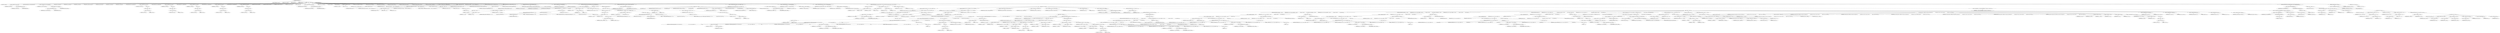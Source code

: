 digraph "gtTileSeparate" {  
"47638" [label = <(METHOD,gtTileSeparate)<SUB>846</SUB>> ]
"47639" [label = <(PARAM,TIFFRGBAImage *img)<SUB>846</SUB>> ]
"47640" [label = <(PARAM,uint32_t *raster)<SUB>846</SUB>> ]
"47641" [label = <(PARAM,uint32_t w)<SUB>846</SUB>> ]
"47642" [label = <(PARAM,uint32_t h)<SUB>847</SUB>> ]
"47643" [label = <(BLOCK,&lt;empty&gt;,&lt;empty&gt;)<SUB>848</SUB>> ]
"47644" [label = <(LOCAL,TIFF* tif: TIFF)<SUB>849</SUB>> ]
"47645" [label = <(&lt;operator&gt;.assignment,*tif = img-&gt;tif)<SUB>849</SUB>> ]
"47646" [label = <(IDENTIFIER,tif,*tif = img-&gt;tif)<SUB>849</SUB>> ]
"47647" [label = <(&lt;operator&gt;.indirectFieldAccess,img-&gt;tif)<SUB>849</SUB>> ]
"47648" [label = <(IDENTIFIER,img,*tif = img-&gt;tif)<SUB>849</SUB>> ]
"47649" [label = <(FIELD_IDENTIFIER,tif,tif)<SUB>849</SUB>> ]
"47650" [label = <(LOCAL,tileSeparateRoutine put: tileSeparateRoutine)<SUB>850</SUB>> ]
"47651" [label = <(&lt;operator&gt;.assignment,put = img-&gt;put.separate)<SUB>850</SUB>> ]
"47652" [label = <(IDENTIFIER,put,put = img-&gt;put.separate)<SUB>850</SUB>> ]
"47653" [label = <(&lt;operator&gt;.fieldAccess,img-&gt;put.separate)<SUB>850</SUB>> ]
"47654" [label = <(&lt;operator&gt;.indirectFieldAccess,img-&gt;put)<SUB>850</SUB>> ]
"47655" [label = <(IDENTIFIER,img,put = img-&gt;put.separate)<SUB>850</SUB>> ]
"47656" [label = <(FIELD_IDENTIFIER,put,put)<SUB>850</SUB>> ]
"47657" [label = <(FIELD_IDENTIFIER,separate,separate)<SUB>850</SUB>> ]
"47658" [label = <(LOCAL,uint32_t col: uint32_t)<SUB>851</SUB>> ]
"47659" [label = <(LOCAL,uint32_t row: uint32_t)<SUB>851</SUB>> ]
"47660" [label = <(LOCAL,uint32_t y: uint32_t)<SUB>851</SUB>> ]
"47661" [label = <(LOCAL,uint32_t rowstoread: uint32_t)<SUB>851</SUB>> ]
"47662" [label = <(LOCAL,tmsize_t pos: tmsize_t)<SUB>852</SUB>> ]
"47663" [label = <(LOCAL,uint32_t tw: uint32_t)<SUB>853</SUB>> ]
"47664" [label = <(LOCAL,uint32_t th: uint32_t)<SUB>853</SUB>> ]
"47665" [label = <(LOCAL,unsigned char* buf: unsignedchar)<SUB>854</SUB>> ]
"47666" [label = <(&lt;operator&gt;.assignment,*buf = NULL)<SUB>854</SUB>> ]
"47667" [label = <(IDENTIFIER,buf,*buf = NULL)<SUB>854</SUB>> ]
"47668" [label = <(NULL,NULL)<SUB>854</SUB>> ]
"47669" [label = <(BLOCK,&lt;empty&gt;,&lt;empty&gt;)> ]
"47670" [label = <(&lt;operator&gt;.cast,(void *)0)<SUB>854</SUB>> ]
"47671" [label = <(UNKNOWN,void *,void *)<SUB>854</SUB>> ]
"47672" [label = <(LITERAL,0,(void *)0)<SUB>854</SUB>> ]
"47673" [label = <(LOCAL,unsigned char* p0: unsignedchar)<SUB>855</SUB>> ]
"47674" [label = <(&lt;operator&gt;.assignment,*p0 = NULL)<SUB>855</SUB>> ]
"47675" [label = <(IDENTIFIER,p0,*p0 = NULL)<SUB>855</SUB>> ]
"47676" [label = <(NULL,NULL)<SUB>855</SUB>> ]
"47677" [label = <(BLOCK,&lt;empty&gt;,&lt;empty&gt;)> ]
"47678" [label = <(&lt;operator&gt;.cast,(void *)0)<SUB>855</SUB>> ]
"47679" [label = <(UNKNOWN,void *,void *)<SUB>855</SUB>> ]
"47680" [label = <(LITERAL,0,(void *)0)<SUB>855</SUB>> ]
"47681" [label = <(LOCAL,unsigned char* p1: unsignedchar)<SUB>856</SUB>> ]
"47682" [label = <(&lt;operator&gt;.assignment,*p1 = NULL)<SUB>856</SUB>> ]
"47683" [label = <(IDENTIFIER,p1,*p1 = NULL)<SUB>856</SUB>> ]
"47684" [label = <(NULL,NULL)<SUB>856</SUB>> ]
"47685" [label = <(BLOCK,&lt;empty&gt;,&lt;empty&gt;)> ]
"47686" [label = <(&lt;operator&gt;.cast,(void *)0)<SUB>856</SUB>> ]
"47687" [label = <(UNKNOWN,void *,void *)<SUB>856</SUB>> ]
"47688" [label = <(LITERAL,0,(void *)0)<SUB>856</SUB>> ]
"47689" [label = <(LOCAL,unsigned char* p2: unsignedchar)<SUB>857</SUB>> ]
"47690" [label = <(&lt;operator&gt;.assignment,*p2 = NULL)<SUB>857</SUB>> ]
"47691" [label = <(IDENTIFIER,p2,*p2 = NULL)<SUB>857</SUB>> ]
"47692" [label = <(NULL,NULL)<SUB>857</SUB>> ]
"47693" [label = <(BLOCK,&lt;empty&gt;,&lt;empty&gt;)> ]
"47694" [label = <(&lt;operator&gt;.cast,(void *)0)<SUB>857</SUB>> ]
"47695" [label = <(UNKNOWN,void *,void *)<SUB>857</SUB>> ]
"47696" [label = <(LITERAL,0,(void *)0)<SUB>857</SUB>> ]
"47697" [label = <(LOCAL,unsigned char* pa: unsignedchar)<SUB>858</SUB>> ]
"47698" [label = <(&lt;operator&gt;.assignment,*pa = NULL)<SUB>858</SUB>> ]
"47699" [label = <(IDENTIFIER,pa,*pa = NULL)<SUB>858</SUB>> ]
"47700" [label = <(NULL,NULL)<SUB>858</SUB>> ]
"47701" [label = <(BLOCK,&lt;empty&gt;,&lt;empty&gt;)> ]
"47702" [label = <(&lt;operator&gt;.cast,(void *)0)<SUB>858</SUB>> ]
"47703" [label = <(UNKNOWN,void *,void *)<SUB>858</SUB>> ]
"47704" [label = <(LITERAL,0,(void *)0)<SUB>858</SUB>> ]
"47705" [label = <(LOCAL,tmsize_t tilesize: tmsize_t)<SUB>859</SUB>> ]
"47706" [label = <(LOCAL,tmsize_t bufsize: tmsize_t)<SUB>860</SUB>> ]
"47707" [label = <(LOCAL,int32_t fromskew: int32_t)<SUB>861</SUB>> ]
"47708" [label = <(LOCAL,int32_t toskew: int32_t)<SUB>861</SUB>> ]
"47709" [label = <(LOCAL,int alpha: int)<SUB>862</SUB>> ]
"47710" [label = <(&lt;operator&gt;.assignment,alpha = img-&gt;alpha)<SUB>862</SUB>> ]
"47711" [label = <(IDENTIFIER,alpha,alpha = img-&gt;alpha)<SUB>862</SUB>> ]
"47712" [label = <(&lt;operator&gt;.indirectFieldAccess,img-&gt;alpha)<SUB>862</SUB>> ]
"47713" [label = <(IDENTIFIER,img,alpha = img-&gt;alpha)<SUB>862</SUB>> ]
"47714" [label = <(FIELD_IDENTIFIER,alpha,alpha)<SUB>862</SUB>> ]
"47715" [label = <(LOCAL,uint32_t nrow: uint32_t)<SUB>863</SUB>> ]
"47716" [label = <(LOCAL,int ret: int)<SUB>864</SUB>> ]
"47717" [label = <(LOCAL,int flip: int)<SUB>864</SUB>> ]
"47718" [label = <(&lt;operator&gt;.assignment,ret = 1)<SUB>864</SUB>> ]
"47719" [label = <(IDENTIFIER,ret,ret = 1)<SUB>864</SUB>> ]
"47720" [label = <(LITERAL,1,ret = 1)<SUB>864</SUB>> ]
"47721" [label = <(LOCAL,uint16_t colorchannels: uint16_t)<SUB>865</SUB>> ]
"47722" [label = <(LOCAL,uint32_t this_tw: uint32_t)<SUB>866</SUB>> ]
"47723" [label = <(LOCAL,uint32_t tocol: uint32_t)<SUB>866</SUB>> ]
"47724" [label = <(LOCAL,int32_t this_toskew: int32_t)<SUB>867</SUB>> ]
"47725" [label = <(LOCAL,int32_t leftmost_toskew: int32_t)<SUB>867</SUB>> ]
"47726" [label = <(LOCAL,int32_t leftmost_fromskew: int32_t)<SUB>868</SUB>> ]
"47727" [label = <(LOCAL,uint32_t leftmost_tw: uint32_t)<SUB>869</SUB>> ]
"47728" [label = <(&lt;operator&gt;.assignment,tilesize = TIFFTileSize(tif))<SUB>871</SUB>> ]
"47729" [label = <(IDENTIFIER,tilesize,tilesize = TIFFTileSize(tif))<SUB>871</SUB>> ]
"47730" [label = <(TIFFTileSize,TIFFTileSize(tif))<SUB>871</SUB>> ]
"47731" [label = <(IDENTIFIER,tif,TIFFTileSize(tif))<SUB>871</SUB>> ]
"47732" [label = <(&lt;operator&gt;.assignment,bufsize =\012        _TIFFMultiplySSize(tif, alpha ? 4 : 3, tilesize, &quot;gtTileSeparate&quot;))<SUB>872</SUB>> ]
"47733" [label = <(IDENTIFIER,bufsize,bufsize =\012        _TIFFMultiplySSize(tif, alpha ? 4 : 3, tilesize, &quot;gtTileSeparate&quot;))<SUB>872</SUB>> ]
"47734" [label = <(_TIFFMultiplySSize,_TIFFMultiplySSize(tif, alpha ? 4 : 3, tilesize, &quot;gtTileSeparate&quot;))<SUB>873</SUB>> ]
"47735" [label = <(IDENTIFIER,tif,_TIFFMultiplySSize(tif, alpha ? 4 : 3, tilesize, &quot;gtTileSeparate&quot;))<SUB>873</SUB>> ]
"47736" [label = <(&lt;operator&gt;.conditional,alpha ? 4 : 3)<SUB>873</SUB>> ]
"47737" [label = <(IDENTIFIER,alpha,alpha ? 4 : 3)<SUB>873</SUB>> ]
"47738" [label = <(LITERAL,4,alpha ? 4 : 3)<SUB>873</SUB>> ]
"47739" [label = <(LITERAL,3,alpha ? 4 : 3)<SUB>873</SUB>> ]
"47740" [label = <(IDENTIFIER,tilesize,_TIFFMultiplySSize(tif, alpha ? 4 : 3, tilesize, &quot;gtTileSeparate&quot;))<SUB>873</SUB>> ]
"47741" [label = <(LITERAL,&quot;gtTileSeparate&quot;,_TIFFMultiplySSize(tif, alpha ? 4 : 3, tilesize, &quot;gtTileSeparate&quot;))<SUB>873</SUB>> ]
"47742" [label = <(CONTROL_STRUCTURE,if (bufsize == 0),if (bufsize == 0))<SUB>874</SUB>> ]
"47743" [label = <(&lt;operator&gt;.equals,bufsize == 0)<SUB>874</SUB>> ]
"47744" [label = <(IDENTIFIER,bufsize,bufsize == 0)<SUB>874</SUB>> ]
"47745" [label = <(LITERAL,0,bufsize == 0)<SUB>874</SUB>> ]
"47746" [label = <(BLOCK,&lt;empty&gt;,&lt;empty&gt;)<SUB>875</SUB>> ]
"47747" [label = <(RETURN,return (0);,return (0);)<SUB>876</SUB>> ]
"47748" [label = <(LITERAL,0,return (0);)<SUB>876</SUB>> ]
"47749" [label = <(TIFFGetField,TIFFGetField(tif, TIFFTAG_TILEWIDTH, &amp;tw))<SUB>879</SUB>> ]
"47750" [label = <(IDENTIFIER,tif,TIFFGetField(tif, TIFFTAG_TILEWIDTH, &amp;tw))<SUB>879</SUB>> ]
"47751" [label = <(IDENTIFIER,TIFFTAG_TILEWIDTH,TIFFGetField(tif, TIFFTAG_TILEWIDTH, &amp;tw))<SUB>879</SUB>> ]
"47752" [label = <(&lt;operator&gt;.addressOf,&amp;tw)<SUB>879</SUB>> ]
"47753" [label = <(IDENTIFIER,tw,TIFFGetField(tif, TIFFTAG_TILEWIDTH, &amp;tw))<SUB>879</SUB>> ]
"47754" [label = <(TIFFGetField,TIFFGetField(tif, TIFFTAG_TILELENGTH, &amp;th))<SUB>880</SUB>> ]
"47755" [label = <(IDENTIFIER,tif,TIFFGetField(tif, TIFFTAG_TILELENGTH, &amp;th))<SUB>880</SUB>> ]
"47756" [label = <(IDENTIFIER,TIFFTAG_TILELENGTH,TIFFGetField(tif, TIFFTAG_TILELENGTH, &amp;th))<SUB>880</SUB>> ]
"47757" [label = <(&lt;operator&gt;.addressOf,&amp;th)<SUB>880</SUB>> ]
"47758" [label = <(IDENTIFIER,th,TIFFGetField(tif, TIFFTAG_TILELENGTH, &amp;th))<SUB>880</SUB>> ]
"47759" [label = <(&lt;operator&gt;.assignment,flip = setorientation(img))<SUB>882</SUB>> ]
"47760" [label = <(IDENTIFIER,flip,flip = setorientation(img))<SUB>882</SUB>> ]
"47761" [label = <(setorientation,setorientation(img))<SUB>882</SUB>> ]
"47762" [label = <(IDENTIFIER,img,setorientation(img))<SUB>882</SUB>> ]
"47763" [label = <(CONTROL_STRUCTURE,if (flip &amp; FLIP_VERTICALLY),if (flip &amp; FLIP_VERTICALLY))<SUB>883</SUB>> ]
"47764" [label = <(&lt;operator&gt;.and,flip &amp; FLIP_VERTICALLY)<SUB>883</SUB>> ]
"47765" [label = <(IDENTIFIER,flip,flip &amp; FLIP_VERTICALLY)<SUB>883</SUB>> ]
"47766" [label = <(FLIP_VERTICALLY,FLIP_VERTICALLY)<SUB>883</SUB>> ]
"47767" [label = <(BLOCK,&lt;empty&gt;,&lt;empty&gt;)> ]
"47768" [label = <(LITERAL,0x01,&lt;empty&gt;)<SUB>883</SUB>> ]
"47769" [label = <(BLOCK,&lt;empty&gt;,&lt;empty&gt;)<SUB>884</SUB>> ]
"47770" [label = <(CONTROL_STRUCTURE,if ((tw + w) &gt; INT_MAX),if ((tw + w) &gt; INT_MAX))<SUB>885</SUB>> ]
"47771" [label = <(&lt;operator&gt;.greaterThan,(tw + w) &gt; INT_MAX)<SUB>885</SUB>> ]
"47772" [label = <(&lt;operator&gt;.addition,tw + w)<SUB>885</SUB>> ]
"47773" [label = <(IDENTIFIER,tw,tw + w)<SUB>885</SUB>> ]
"47774" [label = <(IDENTIFIER,w,tw + w)<SUB>885</SUB>> ]
"47775" [label = <(IDENTIFIER,__INT_MAX__,(tw + w) &gt; INT_MAX)<SUB>885</SUB>> ]
"47776" [label = <(BLOCK,&lt;empty&gt;,&lt;empty&gt;)<SUB>886</SUB>> ]
"47777" [label = <(TIFFErrorExtR,TIFFErrorExtR(tif, TIFFFileName(tif), &quot;%s&quot;,\012                          &quot;unsupported tile size (too wide)&quot;))<SUB>887</SUB>> ]
"47778" [label = <(IDENTIFIER,tif,TIFFErrorExtR(tif, TIFFFileName(tif), &quot;%s&quot;,\012                          &quot;unsupported tile size (too wide)&quot;))<SUB>887</SUB>> ]
"47779" [label = <(TIFFFileName,TIFFFileName(tif))<SUB>887</SUB>> ]
"47780" [label = <(IDENTIFIER,tif,TIFFFileName(tif))<SUB>887</SUB>> ]
"47781" [label = <(LITERAL,&quot;%s&quot;,TIFFErrorExtR(tif, TIFFFileName(tif), &quot;%s&quot;,\012                          &quot;unsupported tile size (too wide)&quot;))<SUB>887</SUB>> ]
"47782" [label = <(LITERAL,&quot;unsupported tile size (too wide)&quot;,TIFFErrorExtR(tif, TIFFFileName(tif), &quot;%s&quot;,\012                          &quot;unsupported tile size (too wide)&quot;))<SUB>888</SUB>> ]
"47783" [label = <(RETURN,return (0);,return (0);)<SUB>889</SUB>> ]
"47784" [label = <(LITERAL,0,return (0);)<SUB>889</SUB>> ]
"47785" [label = <(&lt;operator&gt;.assignment,y = h - 1)<SUB>891</SUB>> ]
"47786" [label = <(IDENTIFIER,y,y = h - 1)<SUB>891</SUB>> ]
"47787" [label = <(&lt;operator&gt;.subtraction,h - 1)<SUB>891</SUB>> ]
"47788" [label = <(IDENTIFIER,h,h - 1)<SUB>891</SUB>> ]
"47789" [label = <(LITERAL,1,h - 1)<SUB>891</SUB>> ]
"47790" [label = <(&lt;operator&gt;.assignment,toskew = -(int32_t)(tw + w))<SUB>892</SUB>> ]
"47791" [label = <(IDENTIFIER,toskew,toskew = -(int32_t)(tw + w))<SUB>892</SUB>> ]
"47792" [label = <(&lt;operator&gt;.minus,-(int32_t)(tw + w))<SUB>892</SUB>> ]
"47793" [label = <(int32_t,(int32_t)(tw + w))<SUB>892</SUB>> ]
"47794" [label = <(&lt;operator&gt;.addition,tw + w)<SUB>892</SUB>> ]
"47795" [label = <(IDENTIFIER,tw,tw + w)<SUB>892</SUB>> ]
"47796" [label = <(IDENTIFIER,w,tw + w)<SUB>892</SUB>> ]
"47797" [label = <(CONTROL_STRUCTURE,else,else)<SUB>895</SUB>> ]
"47798" [label = <(BLOCK,&lt;empty&gt;,&lt;empty&gt;)<SUB>895</SUB>> ]
"47799" [label = <(CONTROL_STRUCTURE,if (tw &gt; (INT_MAX + w)),if (tw &gt; (INT_MAX + w)))<SUB>896</SUB>> ]
"47800" [label = <(&lt;operator&gt;.greaterThan,tw &gt; (INT_MAX + w))<SUB>896</SUB>> ]
"47801" [label = <(IDENTIFIER,tw,tw &gt; (INT_MAX + w))<SUB>896</SUB>> ]
"47802" [label = <(INT_MAX,INT_MAX + w)<SUB>896</SUB>> ]
"47803" [label = <(BLOCK,&lt;empty&gt;,&lt;empty&gt;)> ]
"47804" [label = <(&lt;operator&gt;.addition,__INT_MAX__ + w)<SUB>896</SUB>> ]
"47805" [label = <(IDENTIFIER,__INT_MAX__,__INT_MAX__ + w)<SUB>896</SUB>> ]
"47806" [label = <(IDENTIFIER,w,__INT_MAX__ + w)<SUB>896</SUB>> ]
"47807" [label = <(BLOCK,&lt;empty&gt;,&lt;empty&gt;)<SUB>897</SUB>> ]
"47808" [label = <(TIFFErrorExtR,TIFFErrorExtR(tif, TIFFFileName(tif), &quot;%s&quot;,\012                          &quot;unsupported tile size (too wide)&quot;))<SUB>898</SUB>> ]
"47809" [label = <(IDENTIFIER,tif,TIFFErrorExtR(tif, TIFFFileName(tif), &quot;%s&quot;,\012                          &quot;unsupported tile size (too wide)&quot;))<SUB>898</SUB>> ]
"47810" [label = <(TIFFFileName,TIFFFileName(tif))<SUB>898</SUB>> ]
"47811" [label = <(IDENTIFIER,tif,TIFFFileName(tif))<SUB>898</SUB>> ]
"47812" [label = <(LITERAL,&quot;%s&quot;,TIFFErrorExtR(tif, TIFFFileName(tif), &quot;%s&quot;,\012                          &quot;unsupported tile size (too wide)&quot;))<SUB>898</SUB>> ]
"47813" [label = <(LITERAL,&quot;unsupported tile size (too wide)&quot;,TIFFErrorExtR(tif, TIFFFileName(tif), &quot;%s&quot;,\012                          &quot;unsupported tile size (too wide)&quot;))<SUB>899</SUB>> ]
"47814" [label = <(RETURN,return (0);,return (0);)<SUB>900</SUB>> ]
"47815" [label = <(LITERAL,0,return (0);)<SUB>900</SUB>> ]
"47816" [label = <(&lt;operator&gt;.assignment,y = 0)<SUB>902</SUB>> ]
"47817" [label = <(IDENTIFIER,y,y = 0)<SUB>902</SUB>> ]
"47818" [label = <(LITERAL,0,y = 0)<SUB>902</SUB>> ]
"47819" [label = <(&lt;operator&gt;.assignment,toskew = -(int32_t)(tw - w))<SUB>903</SUB>> ]
"47820" [label = <(IDENTIFIER,toskew,toskew = -(int32_t)(tw - w))<SUB>903</SUB>> ]
"47821" [label = <(&lt;operator&gt;.minus,-(int32_t)(tw - w))<SUB>903</SUB>> ]
"47822" [label = <(int32_t,(int32_t)(tw - w))<SUB>903</SUB>> ]
"47823" [label = <(&lt;operator&gt;.subtraction,tw - w)<SUB>903</SUB>> ]
"47824" [label = <(IDENTIFIER,tw,tw - w)<SUB>903</SUB>> ]
"47825" [label = <(IDENTIFIER,w,tw - w)<SUB>903</SUB>> ]
"47826" [label = <(CONTROL_STRUCTURE,switch(img-&gt;photometric),switch(img-&gt;photometric))<SUB>906</SUB>> ]
"47827" [label = <(&lt;operator&gt;.indirectFieldAccess,img-&gt;photometric)<SUB>906</SUB>> ]
"47828" [label = <(IDENTIFIER,img,switch(img-&gt;photometric))<SUB>906</SUB>> ]
"47829" [label = <(FIELD_IDENTIFIER,photometric,photometric)<SUB>906</SUB>> ]
"47830" [label = <(BLOCK,&lt;empty&gt;,&lt;empty&gt;)<SUB>907</SUB>> ]
"47831" [label = <(JUMP_TARGET,case)<SUB>908</SUB>> ]
"47832" [label = <(IDENTIFIER,PHOTOMETRIC_MINISWHITE,&lt;empty&gt;)<SUB>908</SUB>> ]
"47833" [label = <(JUMP_TARGET,case)<SUB>909</SUB>> ]
"47834" [label = <(IDENTIFIER,PHOTOMETRIC_MINISBLACK,&lt;empty&gt;)<SUB>909</SUB>> ]
"47835" [label = <(JUMP_TARGET,case)<SUB>910</SUB>> ]
"47836" [label = <(IDENTIFIER,PHOTOMETRIC_PALETTE,&lt;empty&gt;)<SUB>910</SUB>> ]
"47837" [label = <(&lt;operator&gt;.assignment,colorchannels = 1)<SUB>911</SUB>> ]
"47838" [label = <(IDENTIFIER,colorchannels,colorchannels = 1)<SUB>911</SUB>> ]
"47839" [label = <(LITERAL,1,colorchannels = 1)<SUB>911</SUB>> ]
"47840" [label = <(CONTROL_STRUCTURE,break;,break;)<SUB>912</SUB>> ]
"47841" [label = <(JUMP_TARGET,default)<SUB>914</SUB>> ]
"47842" [label = <(&lt;operator&gt;.assignment,colorchannels = 3)<SUB>915</SUB>> ]
"47843" [label = <(IDENTIFIER,colorchannels,colorchannels = 3)<SUB>915</SUB>> ]
"47844" [label = <(LITERAL,3,colorchannels = 3)<SUB>915</SUB>> ]
"47845" [label = <(CONTROL_STRUCTURE,break;,break;)<SUB>916</SUB>> ]
"47846" [label = <(&lt;operator&gt;.assignment,leftmost_fromskew = img-&gt;col_offset % tw)<SUB>922</SUB>> ]
"47847" [label = <(IDENTIFIER,leftmost_fromskew,leftmost_fromskew = img-&gt;col_offset % tw)<SUB>922</SUB>> ]
"47848" [label = <(&lt;operator&gt;.modulo,img-&gt;col_offset % tw)<SUB>922</SUB>> ]
"47849" [label = <(&lt;operator&gt;.indirectFieldAccess,img-&gt;col_offset)<SUB>922</SUB>> ]
"47850" [label = <(IDENTIFIER,img,img-&gt;col_offset % tw)<SUB>922</SUB>> ]
"47851" [label = <(FIELD_IDENTIFIER,col_offset,col_offset)<SUB>922</SUB>> ]
"47852" [label = <(IDENTIFIER,tw,img-&gt;col_offset % tw)<SUB>922</SUB>> ]
"47853" [label = <(&lt;operator&gt;.assignment,leftmost_tw = tw - leftmost_fromskew)<SUB>923</SUB>> ]
"47854" [label = <(IDENTIFIER,leftmost_tw,leftmost_tw = tw - leftmost_fromskew)<SUB>923</SUB>> ]
"47855" [label = <(&lt;operator&gt;.subtraction,tw - leftmost_fromskew)<SUB>923</SUB>> ]
"47856" [label = <(IDENTIFIER,tw,tw - leftmost_fromskew)<SUB>923</SUB>> ]
"47857" [label = <(IDENTIFIER,leftmost_fromskew,tw - leftmost_fromskew)<SUB>923</SUB>> ]
"47858" [label = <(&lt;operator&gt;.assignment,leftmost_toskew = toskew + leftmost_fromskew)<SUB>924</SUB>> ]
"47859" [label = <(IDENTIFIER,leftmost_toskew,leftmost_toskew = toskew + leftmost_fromskew)<SUB>924</SUB>> ]
"47860" [label = <(&lt;operator&gt;.addition,toskew + leftmost_fromskew)<SUB>924</SUB>> ]
"47861" [label = <(IDENTIFIER,toskew,toskew + leftmost_fromskew)<SUB>924</SUB>> ]
"47862" [label = <(IDENTIFIER,leftmost_fromskew,toskew + leftmost_fromskew)<SUB>924</SUB>> ]
"47863" [label = <(CONTROL_STRUCTURE,for (row = 0;ret != 0 &amp;&amp; row &lt; h;row += nrow),for (row = 0;ret != 0 &amp;&amp; row &lt; h;row += nrow))<SUB>925</SUB>> ]
"47864" [label = <(BLOCK,&lt;empty&gt;,&lt;empty&gt;)<SUB>925</SUB>> ]
"47865" [label = <(&lt;operator&gt;.assignment,row = 0)<SUB>925</SUB>> ]
"47866" [label = <(IDENTIFIER,row,row = 0)<SUB>925</SUB>> ]
"47867" [label = <(LITERAL,0,row = 0)<SUB>925</SUB>> ]
"47868" [label = <(&lt;operator&gt;.logicalAnd,ret != 0 &amp;&amp; row &lt; h)<SUB>925</SUB>> ]
"47869" [label = <(&lt;operator&gt;.notEquals,ret != 0)<SUB>925</SUB>> ]
"47870" [label = <(IDENTIFIER,ret,ret != 0)<SUB>925</SUB>> ]
"47871" [label = <(LITERAL,0,ret != 0)<SUB>925</SUB>> ]
"47872" [label = <(&lt;operator&gt;.lessThan,row &lt; h)<SUB>925</SUB>> ]
"47873" [label = <(IDENTIFIER,row,row &lt; h)<SUB>925</SUB>> ]
"47874" [label = <(IDENTIFIER,h,row &lt; h)<SUB>925</SUB>> ]
"47875" [label = <(&lt;operator&gt;.assignmentPlus,row += nrow)<SUB>925</SUB>> ]
"47876" [label = <(IDENTIFIER,row,row += nrow)<SUB>925</SUB>> ]
"47877" [label = <(IDENTIFIER,nrow,row += nrow)<SUB>925</SUB>> ]
"47878" [label = <(BLOCK,&lt;empty&gt;,&lt;empty&gt;)<SUB>926</SUB>> ]
"47879" [label = <(&lt;operator&gt;.assignment,rowstoread = th - (row + img-&gt;row_offset) % th)<SUB>927</SUB>> ]
"47880" [label = <(IDENTIFIER,rowstoread,rowstoread = th - (row + img-&gt;row_offset) % th)<SUB>927</SUB>> ]
"47881" [label = <(&lt;operator&gt;.subtraction,th - (row + img-&gt;row_offset) % th)<SUB>927</SUB>> ]
"47882" [label = <(IDENTIFIER,th,th - (row + img-&gt;row_offset) % th)<SUB>927</SUB>> ]
"47883" [label = <(&lt;operator&gt;.modulo,(row + img-&gt;row_offset) % th)<SUB>927</SUB>> ]
"47884" [label = <(&lt;operator&gt;.addition,row + img-&gt;row_offset)<SUB>927</SUB>> ]
"47885" [label = <(IDENTIFIER,row,row + img-&gt;row_offset)<SUB>927</SUB>> ]
"47886" [label = <(&lt;operator&gt;.indirectFieldAccess,img-&gt;row_offset)<SUB>927</SUB>> ]
"47887" [label = <(IDENTIFIER,img,row + img-&gt;row_offset)<SUB>927</SUB>> ]
"47888" [label = <(FIELD_IDENTIFIER,row_offset,row_offset)<SUB>927</SUB>> ]
"47889" [label = <(IDENTIFIER,th,(row + img-&gt;row_offset) % th)<SUB>927</SUB>> ]
"47890" [label = <(&lt;operator&gt;.assignment,nrow = (row + rowstoread &gt; h ? h - row : rowstoread))<SUB>928</SUB>> ]
"47891" [label = <(IDENTIFIER,nrow,nrow = (row + rowstoread &gt; h ? h - row : rowstoread))<SUB>928</SUB>> ]
"47892" [label = <(&lt;operator&gt;.conditional,row + rowstoread &gt; h ? h - row : rowstoread)<SUB>928</SUB>> ]
"47893" [label = <(&lt;operator&gt;.greaterThan,row + rowstoread &gt; h)<SUB>928</SUB>> ]
"47894" [label = <(&lt;operator&gt;.addition,row + rowstoread)<SUB>928</SUB>> ]
"47895" [label = <(IDENTIFIER,row,row + rowstoread)<SUB>928</SUB>> ]
"47896" [label = <(IDENTIFIER,rowstoread,row + rowstoread)<SUB>928</SUB>> ]
"47897" [label = <(IDENTIFIER,h,row + rowstoread &gt; h)<SUB>928</SUB>> ]
"47898" [label = <(&lt;operator&gt;.subtraction,h - row)<SUB>928</SUB>> ]
"47899" [label = <(IDENTIFIER,h,h - row)<SUB>928</SUB>> ]
"47900" [label = <(IDENTIFIER,row,h - row)<SUB>928</SUB>> ]
"47901" [label = <(IDENTIFIER,rowstoread,row + rowstoread &gt; h ? h - row : rowstoread)<SUB>928</SUB>> ]
"47902" [label = <(&lt;operator&gt;.assignment,fromskew = leftmost_fromskew)<SUB>929</SUB>> ]
"47903" [label = <(IDENTIFIER,fromskew,fromskew = leftmost_fromskew)<SUB>929</SUB>> ]
"47904" [label = <(IDENTIFIER,leftmost_fromskew,fromskew = leftmost_fromskew)<SUB>929</SUB>> ]
"47905" [label = <(&lt;operator&gt;.assignment,this_tw = leftmost_tw)<SUB>930</SUB>> ]
"47906" [label = <(IDENTIFIER,this_tw,this_tw = leftmost_tw)<SUB>930</SUB>> ]
"47907" [label = <(IDENTIFIER,leftmost_tw,this_tw = leftmost_tw)<SUB>930</SUB>> ]
"47908" [label = <(&lt;operator&gt;.assignment,this_toskew = leftmost_toskew)<SUB>931</SUB>> ]
"47909" [label = <(IDENTIFIER,this_toskew,this_toskew = leftmost_toskew)<SUB>931</SUB>> ]
"47910" [label = <(IDENTIFIER,leftmost_toskew,this_toskew = leftmost_toskew)<SUB>931</SUB>> ]
"47911" [label = <(&lt;operator&gt;.assignment,tocol = 0)<SUB>932</SUB>> ]
"47912" [label = <(IDENTIFIER,tocol,tocol = 0)<SUB>932</SUB>> ]
"47913" [label = <(LITERAL,0,tocol = 0)<SUB>932</SUB>> ]
"47914" [label = <(&lt;operator&gt;.assignment,col = img-&gt;col_offset)<SUB>933</SUB>> ]
"47915" [label = <(IDENTIFIER,col,col = img-&gt;col_offset)<SUB>933</SUB>> ]
"47916" [label = <(&lt;operator&gt;.indirectFieldAccess,img-&gt;col_offset)<SUB>933</SUB>> ]
"47917" [label = <(IDENTIFIER,img,col = img-&gt;col_offset)<SUB>933</SUB>> ]
"47918" [label = <(FIELD_IDENTIFIER,col_offset,col_offset)<SUB>933</SUB>> ]
"47919" [label = <(CONTROL_STRUCTURE,while (tocol &lt; w),while (tocol &lt; w))<SUB>934</SUB>> ]
"47920" [label = <(&lt;operator&gt;.lessThan,tocol &lt; w)<SUB>934</SUB>> ]
"47921" [label = <(IDENTIFIER,tocol,tocol &lt; w)<SUB>934</SUB>> ]
"47922" [label = <(IDENTIFIER,w,tocol &lt; w)<SUB>934</SUB>> ]
"47923" [label = <(BLOCK,&lt;empty&gt;,&lt;empty&gt;)<SUB>935</SUB>> ]
"47924" [label = <(CONTROL_STRUCTURE,if (buf == NULL),if (buf == NULL))<SUB>936</SUB>> ]
"47925" [label = <(&lt;operator&gt;.equals,buf == NULL)<SUB>936</SUB>> ]
"47926" [label = <(IDENTIFIER,buf,buf == NULL)<SUB>936</SUB>> ]
"47927" [label = <(NULL,NULL)<SUB>936</SUB>> ]
"47928" [label = <(BLOCK,&lt;empty&gt;,&lt;empty&gt;)> ]
"47929" [label = <(&lt;operator&gt;.cast,(void *)0)<SUB>936</SUB>> ]
"47930" [label = <(UNKNOWN,void *,void *)<SUB>936</SUB>> ]
"47931" [label = <(LITERAL,0,(void *)0)<SUB>936</SUB>> ]
"47932" [label = <(BLOCK,&lt;empty&gt;,&lt;empty&gt;)<SUB>937</SUB>> ]
"47933" [label = <(CONTROL_STRUCTURE,if (_TIFFReadTileAndAllocBuffer(tif, (void **)&amp;buf, bufsize,\012                                                col, row + img-&gt;row_offset, 0,\012                                                0) == (tmsize_t)(-1) &amp;&amp;\012                    (buf == NULL || img-&gt;stoponerr)),if (_TIFFReadTileAndAllocBuffer(tif, (void **)&amp;buf, bufsize,\012                                                col, row + img-&gt;row_offset, 0,\012                                                0) == (tmsize_t)(-1) &amp;&amp;\012                    (buf == NULL || img-&gt;stoponerr)))<SUB>938</SUB>> ]
"47934" [label = <(&lt;operator&gt;.logicalAnd,_TIFFReadTileAndAllocBuffer(tif, (void **)&amp;buf, bufsize,\012                                                col, row + img-&gt;row_offset, 0,\012                                                0) == (tmsize_t)(-1) &amp;&amp;\012                    (buf == NULL || img-&gt;stoponerr))<SUB>938</SUB>> ]
"47935" [label = <(&lt;operator&gt;.equals,_TIFFReadTileAndAllocBuffer(tif, (void **)&amp;buf, bufsize,\012                                                col, row + img-&gt;row_offset, 0,\012                                                0) == (tmsize_t)(-1))<SUB>938</SUB>> ]
"47936" [label = <(_TIFFReadTileAndAllocBuffer,_TIFFReadTileAndAllocBuffer(tif, (void **)&amp;buf, bufsize,\012                                                col, row + img-&gt;row_offset, 0,\012                                                0))<SUB>938</SUB>> ]
"47937" [label = <(IDENTIFIER,tif,_TIFFReadTileAndAllocBuffer(tif, (void **)&amp;buf, bufsize,\012                                                col, row + img-&gt;row_offset, 0,\012                                                0))<SUB>938</SUB>> ]
"47938" [label = <(&lt;operator&gt;.cast,(void **)&amp;buf)<SUB>938</SUB>> ]
"47939" [label = <(UNKNOWN,void **,void **)<SUB>938</SUB>> ]
"47940" [label = <(&lt;operator&gt;.addressOf,&amp;buf)<SUB>938</SUB>> ]
"47941" [label = <(IDENTIFIER,buf,(void **)&amp;buf)<SUB>938</SUB>> ]
"47942" [label = <(IDENTIFIER,bufsize,_TIFFReadTileAndAllocBuffer(tif, (void **)&amp;buf, bufsize,\012                                                col, row + img-&gt;row_offset, 0,\012                                                0))<SUB>938</SUB>> ]
"47943" [label = <(IDENTIFIER,col,_TIFFReadTileAndAllocBuffer(tif, (void **)&amp;buf, bufsize,\012                                                col, row + img-&gt;row_offset, 0,\012                                                0))<SUB>939</SUB>> ]
"47944" [label = <(&lt;operator&gt;.addition,row + img-&gt;row_offset)<SUB>939</SUB>> ]
"47945" [label = <(IDENTIFIER,row,row + img-&gt;row_offset)<SUB>939</SUB>> ]
"47946" [label = <(&lt;operator&gt;.indirectFieldAccess,img-&gt;row_offset)<SUB>939</SUB>> ]
"47947" [label = <(IDENTIFIER,img,row + img-&gt;row_offset)<SUB>939</SUB>> ]
"47948" [label = <(FIELD_IDENTIFIER,row_offset,row_offset)<SUB>939</SUB>> ]
"47949" [label = <(LITERAL,0,_TIFFReadTileAndAllocBuffer(tif, (void **)&amp;buf, bufsize,\012                                                col, row + img-&gt;row_offset, 0,\012                                                0))<SUB>939</SUB>> ]
"47950" [label = <(LITERAL,0,_TIFFReadTileAndAllocBuffer(tif, (void **)&amp;buf, bufsize,\012                                                col, row + img-&gt;row_offset, 0,\012                                                0))<SUB>940</SUB>> ]
"47951" [label = <(tmsize_t,(tmsize_t)(-1))<SUB>940</SUB>> ]
"47952" [label = <(&lt;operator&gt;.minus,-1)<SUB>940</SUB>> ]
"47953" [label = <(LITERAL,1,-1)<SUB>940</SUB>> ]
"47954" [label = <(&lt;operator&gt;.logicalOr,buf == NULL || img-&gt;stoponerr)<SUB>941</SUB>> ]
"47955" [label = <(&lt;operator&gt;.equals,buf == NULL)<SUB>941</SUB>> ]
"47956" [label = <(IDENTIFIER,buf,buf == NULL)<SUB>941</SUB>> ]
"47957" [label = <(NULL,NULL)<SUB>941</SUB>> ]
"47958" [label = <(BLOCK,&lt;empty&gt;,&lt;empty&gt;)> ]
"47959" [label = <(&lt;operator&gt;.cast,(void *)0)<SUB>941</SUB>> ]
"47960" [label = <(UNKNOWN,void *,void *)<SUB>941</SUB>> ]
"47961" [label = <(LITERAL,0,(void *)0)<SUB>941</SUB>> ]
"47962" [label = <(&lt;operator&gt;.indirectFieldAccess,img-&gt;stoponerr)<SUB>941</SUB>> ]
"47963" [label = <(IDENTIFIER,img,buf == NULL || img-&gt;stoponerr)<SUB>941</SUB>> ]
"47964" [label = <(FIELD_IDENTIFIER,stoponerr,stoponerr)<SUB>941</SUB>> ]
"47965" [label = <(BLOCK,&lt;empty&gt;,&lt;empty&gt;)<SUB>942</SUB>> ]
"47966" [label = <(&lt;operator&gt;.assignment,ret = 0)<SUB>943</SUB>> ]
"47967" [label = <(IDENTIFIER,ret,ret = 0)<SUB>943</SUB>> ]
"47968" [label = <(LITERAL,0,ret = 0)<SUB>943</SUB>> ]
"47969" [label = <(CONTROL_STRUCTURE,break;,break;)<SUB>944</SUB>> ]
"47970" [label = <(&lt;operator&gt;.assignment,p0 = buf)<SUB>946</SUB>> ]
"47971" [label = <(IDENTIFIER,p0,p0 = buf)<SUB>946</SUB>> ]
"47972" [label = <(IDENTIFIER,buf,p0 = buf)<SUB>946</SUB>> ]
"47973" [label = <(CONTROL_STRUCTURE,if (colorchannels == 1),if (colorchannels == 1))<SUB>947</SUB>> ]
"47974" [label = <(&lt;operator&gt;.equals,colorchannels == 1)<SUB>947</SUB>> ]
"47975" [label = <(IDENTIFIER,colorchannels,colorchannels == 1)<SUB>947</SUB>> ]
"47976" [label = <(LITERAL,1,colorchannels == 1)<SUB>947</SUB>> ]
"47977" [label = <(BLOCK,&lt;empty&gt;,&lt;empty&gt;)<SUB>948</SUB>> ]
"47978" [label = <(&lt;operator&gt;.assignment,p2 = p1 = p0)<SUB>949</SUB>> ]
"47979" [label = <(IDENTIFIER,p2,p2 = p1 = p0)<SUB>949</SUB>> ]
"47980" [label = <(&lt;operator&gt;.assignment,p1 = p0)<SUB>949</SUB>> ]
"47981" [label = <(IDENTIFIER,p1,p1 = p0)<SUB>949</SUB>> ]
"47982" [label = <(IDENTIFIER,p0,p1 = p0)<SUB>949</SUB>> ]
"47983" [label = <(&lt;operator&gt;.assignment,pa = (alpha ? (p0 + 3 * tilesize) : NULL))<SUB>950</SUB>> ]
"47984" [label = <(IDENTIFIER,pa,pa = (alpha ? (p0 + 3 * tilesize) : NULL))<SUB>950</SUB>> ]
"47985" [label = <(&lt;operator&gt;.conditional,alpha ? (p0 + 3 * tilesize) : NULL)<SUB>950</SUB>> ]
"47986" [label = <(IDENTIFIER,alpha,alpha ? (p0 + 3 * tilesize) : NULL)<SUB>950</SUB>> ]
"47987" [label = <(&lt;operator&gt;.addition,p0 + 3 * tilesize)<SUB>950</SUB>> ]
"47988" [label = <(IDENTIFIER,p0,p0 + 3 * tilesize)<SUB>950</SUB>> ]
"47989" [label = <(&lt;operator&gt;.multiplication,3 * tilesize)<SUB>950</SUB>> ]
"47990" [label = <(LITERAL,3,3 * tilesize)<SUB>950</SUB>> ]
"47991" [label = <(IDENTIFIER,tilesize,3 * tilesize)<SUB>950</SUB>> ]
"47992" [label = <(NULL,NULL)<SUB>950</SUB>> ]
"47993" [label = <(BLOCK,&lt;empty&gt;,&lt;empty&gt;)> ]
"47994" [label = <(&lt;operator&gt;.cast,(void *)0)<SUB>950</SUB>> ]
"47995" [label = <(UNKNOWN,void *,void *)<SUB>950</SUB>> ]
"47996" [label = <(LITERAL,0,(void *)0)<SUB>950</SUB>> ]
"47997" [label = <(CONTROL_STRUCTURE,else,else)<SUB>953</SUB>> ]
"47998" [label = <(BLOCK,&lt;empty&gt;,&lt;empty&gt;)<SUB>953</SUB>> ]
"47999" [label = <(&lt;operator&gt;.assignment,p1 = p0 + tilesize)<SUB>954</SUB>> ]
"48000" [label = <(IDENTIFIER,p1,p1 = p0 + tilesize)<SUB>954</SUB>> ]
"48001" [label = <(&lt;operator&gt;.addition,p0 + tilesize)<SUB>954</SUB>> ]
"48002" [label = <(IDENTIFIER,p0,p0 + tilesize)<SUB>954</SUB>> ]
"48003" [label = <(IDENTIFIER,tilesize,p0 + tilesize)<SUB>954</SUB>> ]
"48004" [label = <(&lt;operator&gt;.assignment,p2 = p1 + tilesize)<SUB>955</SUB>> ]
"48005" [label = <(IDENTIFIER,p2,p2 = p1 + tilesize)<SUB>955</SUB>> ]
"48006" [label = <(&lt;operator&gt;.addition,p1 + tilesize)<SUB>955</SUB>> ]
"48007" [label = <(IDENTIFIER,p1,p1 + tilesize)<SUB>955</SUB>> ]
"48008" [label = <(IDENTIFIER,tilesize,p1 + tilesize)<SUB>955</SUB>> ]
"48009" [label = <(&lt;operator&gt;.assignment,pa = (alpha ? (p2 + tilesize) : NULL))<SUB>956</SUB>> ]
"48010" [label = <(IDENTIFIER,pa,pa = (alpha ? (p2 + tilesize) : NULL))<SUB>956</SUB>> ]
"48011" [label = <(&lt;operator&gt;.conditional,alpha ? (p2 + tilesize) : NULL)<SUB>956</SUB>> ]
"48012" [label = <(IDENTIFIER,alpha,alpha ? (p2 + tilesize) : NULL)<SUB>956</SUB>> ]
"48013" [label = <(&lt;operator&gt;.addition,p2 + tilesize)<SUB>956</SUB>> ]
"48014" [label = <(IDENTIFIER,p2,p2 + tilesize)<SUB>956</SUB>> ]
"48015" [label = <(IDENTIFIER,tilesize,p2 + tilesize)<SUB>956</SUB>> ]
"48016" [label = <(NULL,NULL)<SUB>956</SUB>> ]
"48017" [label = <(BLOCK,&lt;empty&gt;,&lt;empty&gt;)> ]
"48018" [label = <(&lt;operator&gt;.cast,(void *)0)<SUB>956</SUB>> ]
"48019" [label = <(UNKNOWN,void *,void *)<SUB>956</SUB>> ]
"48020" [label = <(LITERAL,0,(void *)0)<SUB>956</SUB>> ]
"48021" [label = <(CONTROL_STRUCTURE,else,else)<SUB>959</SUB>> ]
"48022" [label = <(BLOCK,&lt;empty&gt;,&lt;empty&gt;)<SUB>959</SUB>> ]
"48023" [label = <(CONTROL_STRUCTURE,if (TIFFReadTile(tif, p0, col, row + img-&gt;row_offset, 0, 0) ==\012                         (tmsize_t)(-1) &amp;&amp;\012                     img-&gt;stoponerr),if (TIFFReadTile(tif, p0, col, row + img-&gt;row_offset, 0, 0) ==\012                         (tmsize_t)(-1) &amp;&amp;\012                     img-&gt;stoponerr))<SUB>959</SUB>> ]
"48024" [label = <(&lt;operator&gt;.logicalAnd,TIFFReadTile(tif, p0, col, row + img-&gt;row_offset, 0, 0) ==\012                         (tmsize_t)(-1) &amp;&amp;\012                     img-&gt;stoponerr)<SUB>959</SUB>> ]
"48025" [label = <(&lt;operator&gt;.equals,TIFFReadTile(tif, p0, col, row + img-&gt;row_offset, 0, 0) ==\012                         (tmsize_t)(-1))<SUB>959</SUB>> ]
"48026" [label = <(TIFFReadTile,TIFFReadTile(tif, p0, col, row + img-&gt;row_offset, 0, 0))<SUB>959</SUB>> ]
"48027" [label = <(IDENTIFIER,tif,TIFFReadTile(tif, p0, col, row + img-&gt;row_offset, 0, 0))<SUB>959</SUB>> ]
"48028" [label = <(IDENTIFIER,p0,TIFFReadTile(tif, p0, col, row + img-&gt;row_offset, 0, 0))<SUB>959</SUB>> ]
"48029" [label = <(IDENTIFIER,col,TIFFReadTile(tif, p0, col, row + img-&gt;row_offset, 0, 0))<SUB>959</SUB>> ]
"48030" [label = <(&lt;operator&gt;.addition,row + img-&gt;row_offset)<SUB>959</SUB>> ]
"48031" [label = <(IDENTIFIER,row,row + img-&gt;row_offset)<SUB>959</SUB>> ]
"48032" [label = <(&lt;operator&gt;.indirectFieldAccess,img-&gt;row_offset)<SUB>959</SUB>> ]
"48033" [label = <(IDENTIFIER,img,row + img-&gt;row_offset)<SUB>959</SUB>> ]
"48034" [label = <(FIELD_IDENTIFIER,row_offset,row_offset)<SUB>959</SUB>> ]
"48035" [label = <(LITERAL,0,TIFFReadTile(tif, p0, col, row + img-&gt;row_offset, 0, 0))<SUB>959</SUB>> ]
"48036" [label = <(LITERAL,0,TIFFReadTile(tif, p0, col, row + img-&gt;row_offset, 0, 0))<SUB>959</SUB>> ]
"48037" [label = <(tmsize_t,(tmsize_t)(-1))<SUB>960</SUB>> ]
"48038" [label = <(&lt;operator&gt;.minus,-1)<SUB>960</SUB>> ]
"48039" [label = <(LITERAL,1,-1)<SUB>960</SUB>> ]
"48040" [label = <(&lt;operator&gt;.indirectFieldAccess,img-&gt;stoponerr)<SUB>961</SUB>> ]
"48041" [label = <(IDENTIFIER,img,TIFFReadTile(tif, p0, col, row + img-&gt;row_offset, 0, 0) ==\012                         (tmsize_t)(-1) &amp;&amp;\012                     img-&gt;stoponerr)<SUB>961</SUB>> ]
"48042" [label = <(FIELD_IDENTIFIER,stoponerr,stoponerr)<SUB>961</SUB>> ]
"48043" [label = <(BLOCK,&lt;empty&gt;,&lt;empty&gt;)<SUB>962</SUB>> ]
"48044" [label = <(&lt;operator&gt;.assignment,ret = 0)<SUB>963</SUB>> ]
"48045" [label = <(IDENTIFIER,ret,ret = 0)<SUB>963</SUB>> ]
"48046" [label = <(LITERAL,0,ret = 0)<SUB>963</SUB>> ]
"48047" [label = <(CONTROL_STRUCTURE,break;,break;)<SUB>964</SUB>> ]
"48048" [label = <(CONTROL_STRUCTURE,if (colorchannels &gt; 1 &amp;&amp;\012                TIFFReadTile(tif, p1, col, row + img-&gt;row_offset, 0, 1) ==\012                    (tmsize_t)(-1) &amp;&amp;\012                img-&gt;stoponerr),if (colorchannels &gt; 1 &amp;&amp;\012                TIFFReadTile(tif, p1, col, row + img-&gt;row_offset, 0, 1) ==\012                    (tmsize_t)(-1) &amp;&amp;\012                img-&gt;stoponerr))<SUB>966</SUB>> ]
"48049" [label = <(&lt;operator&gt;.logicalAnd,colorchannels &gt; 1 &amp;&amp;\012                TIFFReadTile(tif, p1, col, row + img-&gt;row_offset, 0, 1) ==\012                    (tmsize_t)(-1) &amp;&amp;\012                img-&gt;stoponerr)<SUB>966</SUB>> ]
"48050" [label = <(&lt;operator&gt;.logicalAnd,colorchannels &gt; 1 &amp;&amp;\012                TIFFReadTile(tif, p1, col, row + img-&gt;row_offset, 0, 1) ==\012                    (tmsize_t)(-1))<SUB>966</SUB>> ]
"48051" [label = <(&lt;operator&gt;.greaterThan,colorchannels &gt; 1)<SUB>966</SUB>> ]
"48052" [label = <(IDENTIFIER,colorchannels,colorchannels &gt; 1)<SUB>966</SUB>> ]
"48053" [label = <(LITERAL,1,colorchannels &gt; 1)<SUB>966</SUB>> ]
"48054" [label = <(&lt;operator&gt;.equals,TIFFReadTile(tif, p1, col, row + img-&gt;row_offset, 0, 1) ==\012                    (tmsize_t)(-1))<SUB>967</SUB>> ]
"48055" [label = <(TIFFReadTile,TIFFReadTile(tif, p1, col, row + img-&gt;row_offset, 0, 1))<SUB>967</SUB>> ]
"48056" [label = <(IDENTIFIER,tif,TIFFReadTile(tif, p1, col, row + img-&gt;row_offset, 0, 1))<SUB>967</SUB>> ]
"48057" [label = <(IDENTIFIER,p1,TIFFReadTile(tif, p1, col, row + img-&gt;row_offset, 0, 1))<SUB>967</SUB>> ]
"48058" [label = <(IDENTIFIER,col,TIFFReadTile(tif, p1, col, row + img-&gt;row_offset, 0, 1))<SUB>967</SUB>> ]
"48059" [label = <(&lt;operator&gt;.addition,row + img-&gt;row_offset)<SUB>967</SUB>> ]
"48060" [label = <(IDENTIFIER,row,row + img-&gt;row_offset)<SUB>967</SUB>> ]
"48061" [label = <(&lt;operator&gt;.indirectFieldAccess,img-&gt;row_offset)<SUB>967</SUB>> ]
"48062" [label = <(IDENTIFIER,img,row + img-&gt;row_offset)<SUB>967</SUB>> ]
"48063" [label = <(FIELD_IDENTIFIER,row_offset,row_offset)<SUB>967</SUB>> ]
"48064" [label = <(LITERAL,0,TIFFReadTile(tif, p1, col, row + img-&gt;row_offset, 0, 1))<SUB>967</SUB>> ]
"48065" [label = <(LITERAL,1,TIFFReadTile(tif, p1, col, row + img-&gt;row_offset, 0, 1))<SUB>967</SUB>> ]
"48066" [label = <(tmsize_t,(tmsize_t)(-1))<SUB>968</SUB>> ]
"48067" [label = <(&lt;operator&gt;.minus,-1)<SUB>968</SUB>> ]
"48068" [label = <(LITERAL,1,-1)<SUB>968</SUB>> ]
"48069" [label = <(&lt;operator&gt;.indirectFieldAccess,img-&gt;stoponerr)<SUB>969</SUB>> ]
"48070" [label = <(IDENTIFIER,img,colorchannels &gt; 1 &amp;&amp;\012                TIFFReadTile(tif, p1, col, row + img-&gt;row_offset, 0, 1) ==\012                    (tmsize_t)(-1) &amp;&amp;\012                img-&gt;stoponerr)<SUB>969</SUB>> ]
"48071" [label = <(FIELD_IDENTIFIER,stoponerr,stoponerr)<SUB>969</SUB>> ]
"48072" [label = <(BLOCK,&lt;empty&gt;,&lt;empty&gt;)<SUB>970</SUB>> ]
"48073" [label = <(&lt;operator&gt;.assignment,ret = 0)<SUB>971</SUB>> ]
"48074" [label = <(IDENTIFIER,ret,ret = 0)<SUB>971</SUB>> ]
"48075" [label = <(LITERAL,0,ret = 0)<SUB>971</SUB>> ]
"48076" [label = <(CONTROL_STRUCTURE,break;,break;)<SUB>972</SUB>> ]
"48077" [label = <(CONTROL_STRUCTURE,if (colorchannels &gt; 1 &amp;&amp;\012                TIFFReadTile(tif, p2, col, row + img-&gt;row_offset, 0, 2) ==\012                    (tmsize_t)(-1) &amp;&amp;\012                img-&gt;stoponerr),if (colorchannels &gt; 1 &amp;&amp;\012                TIFFReadTile(tif, p2, col, row + img-&gt;row_offset, 0, 2) ==\012                    (tmsize_t)(-1) &amp;&amp;\012                img-&gt;stoponerr))<SUB>974</SUB>> ]
"48078" [label = <(&lt;operator&gt;.logicalAnd,colorchannels &gt; 1 &amp;&amp;\012                TIFFReadTile(tif, p2, col, row + img-&gt;row_offset, 0, 2) ==\012                    (tmsize_t)(-1) &amp;&amp;\012                img-&gt;stoponerr)<SUB>974</SUB>> ]
"48079" [label = <(&lt;operator&gt;.logicalAnd,colorchannels &gt; 1 &amp;&amp;\012                TIFFReadTile(tif, p2, col, row + img-&gt;row_offset, 0, 2) ==\012                    (tmsize_t)(-1))<SUB>974</SUB>> ]
"48080" [label = <(&lt;operator&gt;.greaterThan,colorchannels &gt; 1)<SUB>974</SUB>> ]
"48081" [label = <(IDENTIFIER,colorchannels,colorchannels &gt; 1)<SUB>974</SUB>> ]
"48082" [label = <(LITERAL,1,colorchannels &gt; 1)<SUB>974</SUB>> ]
"48083" [label = <(&lt;operator&gt;.equals,TIFFReadTile(tif, p2, col, row + img-&gt;row_offset, 0, 2) ==\012                    (tmsize_t)(-1))<SUB>975</SUB>> ]
"48084" [label = <(TIFFReadTile,TIFFReadTile(tif, p2, col, row + img-&gt;row_offset, 0, 2))<SUB>975</SUB>> ]
"48085" [label = <(IDENTIFIER,tif,TIFFReadTile(tif, p2, col, row + img-&gt;row_offset, 0, 2))<SUB>975</SUB>> ]
"48086" [label = <(IDENTIFIER,p2,TIFFReadTile(tif, p2, col, row + img-&gt;row_offset, 0, 2))<SUB>975</SUB>> ]
"48087" [label = <(IDENTIFIER,col,TIFFReadTile(tif, p2, col, row + img-&gt;row_offset, 0, 2))<SUB>975</SUB>> ]
"48088" [label = <(&lt;operator&gt;.addition,row + img-&gt;row_offset)<SUB>975</SUB>> ]
"48089" [label = <(IDENTIFIER,row,row + img-&gt;row_offset)<SUB>975</SUB>> ]
"48090" [label = <(&lt;operator&gt;.indirectFieldAccess,img-&gt;row_offset)<SUB>975</SUB>> ]
"48091" [label = <(IDENTIFIER,img,row + img-&gt;row_offset)<SUB>975</SUB>> ]
"48092" [label = <(FIELD_IDENTIFIER,row_offset,row_offset)<SUB>975</SUB>> ]
"48093" [label = <(LITERAL,0,TIFFReadTile(tif, p2, col, row + img-&gt;row_offset, 0, 2))<SUB>975</SUB>> ]
"48094" [label = <(LITERAL,2,TIFFReadTile(tif, p2, col, row + img-&gt;row_offset, 0, 2))<SUB>975</SUB>> ]
"48095" [label = <(tmsize_t,(tmsize_t)(-1))<SUB>976</SUB>> ]
"48096" [label = <(&lt;operator&gt;.minus,-1)<SUB>976</SUB>> ]
"48097" [label = <(LITERAL,1,-1)<SUB>976</SUB>> ]
"48098" [label = <(&lt;operator&gt;.indirectFieldAccess,img-&gt;stoponerr)<SUB>977</SUB>> ]
"48099" [label = <(IDENTIFIER,img,colorchannels &gt; 1 &amp;&amp;\012                TIFFReadTile(tif, p2, col, row + img-&gt;row_offset, 0, 2) ==\012                    (tmsize_t)(-1) &amp;&amp;\012                img-&gt;stoponerr)<SUB>977</SUB>> ]
"48100" [label = <(FIELD_IDENTIFIER,stoponerr,stoponerr)<SUB>977</SUB>> ]
"48101" [label = <(BLOCK,&lt;empty&gt;,&lt;empty&gt;)<SUB>978</SUB>> ]
"48102" [label = <(&lt;operator&gt;.assignment,ret = 0)<SUB>979</SUB>> ]
"48103" [label = <(IDENTIFIER,ret,ret = 0)<SUB>979</SUB>> ]
"48104" [label = <(LITERAL,0,ret = 0)<SUB>979</SUB>> ]
"48105" [label = <(CONTROL_STRUCTURE,break;,break;)<SUB>980</SUB>> ]
"48106" [label = <(CONTROL_STRUCTURE,if (alpha &amp;&amp;\012                TIFFReadTile(tif, pa, col, row + img-&gt;row_offset, 0,\012                             colorchannels) == (tmsize_t)(-1) &amp;&amp;\012                img-&gt;stoponerr),if (alpha &amp;&amp;\012                TIFFReadTile(tif, pa, col, row + img-&gt;row_offset, 0,\012                             colorchannels) == (tmsize_t)(-1) &amp;&amp;\012                img-&gt;stoponerr))<SUB>982</SUB>> ]
"48107" [label = <(&lt;operator&gt;.logicalAnd,alpha &amp;&amp;\012                TIFFReadTile(tif, pa, col, row + img-&gt;row_offset, 0,\012                             colorchannels) == (tmsize_t)(-1) &amp;&amp;\012                img-&gt;stoponerr)<SUB>982</SUB>> ]
"48108" [label = <(&lt;operator&gt;.logicalAnd,alpha &amp;&amp;\012                TIFFReadTile(tif, pa, col, row + img-&gt;row_offset, 0,\012                             colorchannels) == (tmsize_t)(-1))<SUB>982</SUB>> ]
"48109" [label = <(IDENTIFIER,alpha,alpha &amp;&amp;\012                TIFFReadTile(tif, pa, col, row + img-&gt;row_offset, 0,\012                             colorchannels) == (tmsize_t)(-1))<SUB>982</SUB>> ]
"48110" [label = <(&lt;operator&gt;.equals,TIFFReadTile(tif, pa, col, row + img-&gt;row_offset, 0,\012                             colorchannels) == (tmsize_t)(-1))<SUB>983</SUB>> ]
"48111" [label = <(TIFFReadTile,TIFFReadTile(tif, pa, col, row + img-&gt;row_offset, 0,\012                             colorchannels))<SUB>983</SUB>> ]
"48112" [label = <(IDENTIFIER,tif,TIFFReadTile(tif, pa, col, row + img-&gt;row_offset, 0,\012                             colorchannels))<SUB>983</SUB>> ]
"48113" [label = <(IDENTIFIER,pa,TIFFReadTile(tif, pa, col, row + img-&gt;row_offset, 0,\012                             colorchannels))<SUB>983</SUB>> ]
"48114" [label = <(IDENTIFIER,col,TIFFReadTile(tif, pa, col, row + img-&gt;row_offset, 0,\012                             colorchannels))<SUB>983</SUB>> ]
"48115" [label = <(&lt;operator&gt;.addition,row + img-&gt;row_offset)<SUB>983</SUB>> ]
"48116" [label = <(IDENTIFIER,row,row + img-&gt;row_offset)<SUB>983</SUB>> ]
"48117" [label = <(&lt;operator&gt;.indirectFieldAccess,img-&gt;row_offset)<SUB>983</SUB>> ]
"48118" [label = <(IDENTIFIER,img,row + img-&gt;row_offset)<SUB>983</SUB>> ]
"48119" [label = <(FIELD_IDENTIFIER,row_offset,row_offset)<SUB>983</SUB>> ]
"48120" [label = <(LITERAL,0,TIFFReadTile(tif, pa, col, row + img-&gt;row_offset, 0,\012                             colorchannels))<SUB>983</SUB>> ]
"48121" [label = <(IDENTIFIER,colorchannels,TIFFReadTile(tif, pa, col, row + img-&gt;row_offset, 0,\012                             colorchannels))<SUB>984</SUB>> ]
"48122" [label = <(tmsize_t,(tmsize_t)(-1))<SUB>984</SUB>> ]
"48123" [label = <(&lt;operator&gt;.minus,-1)<SUB>984</SUB>> ]
"48124" [label = <(LITERAL,1,-1)<SUB>984</SUB>> ]
"48125" [label = <(&lt;operator&gt;.indirectFieldAccess,img-&gt;stoponerr)<SUB>985</SUB>> ]
"48126" [label = <(IDENTIFIER,img,alpha &amp;&amp;\012                TIFFReadTile(tif, pa, col, row + img-&gt;row_offset, 0,\012                             colorchannels) == (tmsize_t)(-1) &amp;&amp;\012                img-&gt;stoponerr)<SUB>985</SUB>> ]
"48127" [label = <(FIELD_IDENTIFIER,stoponerr,stoponerr)<SUB>985</SUB>> ]
"48128" [label = <(BLOCK,&lt;empty&gt;,&lt;empty&gt;)<SUB>986</SUB>> ]
"48129" [label = <(&lt;operator&gt;.assignment,ret = 0)<SUB>987</SUB>> ]
"48130" [label = <(IDENTIFIER,ret,ret = 0)<SUB>987</SUB>> ]
"48131" [label = <(LITERAL,0,ret = 0)<SUB>987</SUB>> ]
"48132" [label = <(CONTROL_STRUCTURE,break;,break;)<SUB>988</SUB>> ]
"48133" [label = <(&lt;operator&gt;.assignment,pos = ((row + img-&gt;row_offset) % th) * TIFFTileRowSize(tif) +\012                  ((tmsize_t)fromskew * img-&gt;samplesperpixel))<SUB>991</SUB>> ]
"48134" [label = <(IDENTIFIER,pos,pos = ((row + img-&gt;row_offset) % th) * TIFFTileRowSize(tif) +\012                  ((tmsize_t)fromskew * img-&gt;samplesperpixel))<SUB>991</SUB>> ]
"48135" [label = <(&lt;operator&gt;.addition,((row + img-&gt;row_offset) % th) * TIFFTileRowSize(tif) +\012                  ((tmsize_t)fromskew * img-&gt;samplesperpixel))<SUB>991</SUB>> ]
"48136" [label = <(&lt;operator&gt;.multiplication,((row + img-&gt;row_offset) % th) * TIFFTileRowSize(tif))<SUB>991</SUB>> ]
"48137" [label = <(&lt;operator&gt;.modulo,(row + img-&gt;row_offset) % th)<SUB>991</SUB>> ]
"48138" [label = <(&lt;operator&gt;.addition,row + img-&gt;row_offset)<SUB>991</SUB>> ]
"48139" [label = <(IDENTIFIER,row,row + img-&gt;row_offset)<SUB>991</SUB>> ]
"48140" [label = <(&lt;operator&gt;.indirectFieldAccess,img-&gt;row_offset)<SUB>991</SUB>> ]
"48141" [label = <(IDENTIFIER,img,row + img-&gt;row_offset)<SUB>991</SUB>> ]
"48142" [label = <(FIELD_IDENTIFIER,row_offset,row_offset)<SUB>991</SUB>> ]
"48143" [label = <(IDENTIFIER,th,(row + img-&gt;row_offset) % th)<SUB>991</SUB>> ]
"48144" [label = <(TIFFTileRowSize,TIFFTileRowSize(tif))<SUB>991</SUB>> ]
"48145" [label = <(IDENTIFIER,tif,TIFFTileRowSize(tif))<SUB>991</SUB>> ]
"48146" [label = <(&lt;operator&gt;.multiplication,(tmsize_t)fromskew * img-&gt;samplesperpixel)<SUB>992</SUB>> ]
"48147" [label = <(&lt;operator&gt;.cast,(tmsize_t)fromskew)<SUB>992</SUB>> ]
"48148" [label = <(UNKNOWN,tmsize_t,tmsize_t)<SUB>992</SUB>> ]
"48149" [label = <(IDENTIFIER,fromskew,(tmsize_t)fromskew)<SUB>992</SUB>> ]
"48150" [label = <(&lt;operator&gt;.indirectFieldAccess,img-&gt;samplesperpixel)<SUB>992</SUB>> ]
"48151" [label = <(IDENTIFIER,img,(tmsize_t)fromskew * img-&gt;samplesperpixel)<SUB>992</SUB>> ]
"48152" [label = <(FIELD_IDENTIFIER,samplesperpixel,samplesperpixel)<SUB>992</SUB>> ]
"48153" [label = <(CONTROL_STRUCTURE,if (tocol + this_tw &gt; w),if (tocol + this_tw &gt; w))<SUB>993</SUB>> ]
"48154" [label = <(&lt;operator&gt;.greaterThan,tocol + this_tw &gt; w)<SUB>993</SUB>> ]
"48155" [label = <(&lt;operator&gt;.addition,tocol + this_tw)<SUB>993</SUB>> ]
"48156" [label = <(IDENTIFIER,tocol,tocol + this_tw)<SUB>993</SUB>> ]
"48157" [label = <(IDENTIFIER,this_tw,tocol + this_tw)<SUB>993</SUB>> ]
"48158" [label = <(IDENTIFIER,w,tocol + this_tw &gt; w)<SUB>993</SUB>> ]
"48159" [label = <(BLOCK,&lt;empty&gt;,&lt;empty&gt;)<SUB>994</SUB>> ]
"48160" [label = <(&lt;operator&gt;.assignment,fromskew = tw - (w - tocol))<SUB>998</SUB>> ]
"48161" [label = <(IDENTIFIER,fromskew,fromskew = tw - (w - tocol))<SUB>998</SUB>> ]
"48162" [label = <(&lt;operator&gt;.subtraction,tw - (w - tocol))<SUB>998</SUB>> ]
"48163" [label = <(IDENTIFIER,tw,tw - (w - tocol))<SUB>998</SUB>> ]
"48164" [label = <(&lt;operator&gt;.subtraction,w - tocol)<SUB>998</SUB>> ]
"48165" [label = <(IDENTIFIER,w,w - tocol)<SUB>998</SUB>> ]
"48166" [label = <(IDENTIFIER,tocol,w - tocol)<SUB>998</SUB>> ]
"48167" [label = <(&lt;operator&gt;.assignment,this_tw = tw - fromskew)<SUB>999</SUB>> ]
"48168" [label = <(IDENTIFIER,this_tw,this_tw = tw - fromskew)<SUB>999</SUB>> ]
"48169" [label = <(&lt;operator&gt;.subtraction,tw - fromskew)<SUB>999</SUB>> ]
"48170" [label = <(IDENTIFIER,tw,tw - fromskew)<SUB>999</SUB>> ]
"48171" [label = <(IDENTIFIER,fromskew,tw - fromskew)<SUB>999</SUB>> ]
"48172" [label = <(&lt;operator&gt;.assignment,this_toskew = toskew + fromskew)<SUB>1000</SUB>> ]
"48173" [label = <(IDENTIFIER,this_toskew,this_toskew = toskew + fromskew)<SUB>1000</SUB>> ]
"48174" [label = <(&lt;operator&gt;.addition,toskew + fromskew)<SUB>1000</SUB>> ]
"48175" [label = <(IDENTIFIER,toskew,toskew + fromskew)<SUB>1000</SUB>> ]
"48176" [label = <(IDENTIFIER,fromskew,toskew + fromskew)<SUB>1000</SUB>> ]
"48177" [label = <(LOCAL,tmsize_t roffset: tmsize_t)<SUB>1002</SUB>> ]
"48178" [label = <(&lt;operator&gt;.assignment,roffset = (tmsize_t)y * w + tocol)<SUB>1002</SUB>> ]
"48179" [label = <(IDENTIFIER,roffset,roffset = (tmsize_t)y * w + tocol)<SUB>1002</SUB>> ]
"48180" [label = <(&lt;operator&gt;.addition,(tmsize_t)y * w + tocol)<SUB>1002</SUB>> ]
"48181" [label = <(&lt;operator&gt;.multiplication,(tmsize_t)y * w)<SUB>1002</SUB>> ]
"48182" [label = <(&lt;operator&gt;.cast,(tmsize_t)y)<SUB>1002</SUB>> ]
"48183" [label = <(UNKNOWN,tmsize_t,tmsize_t)<SUB>1002</SUB>> ]
"48184" [label = <(IDENTIFIER,y,(tmsize_t)y)<SUB>1002</SUB>> ]
"48185" [label = <(IDENTIFIER,w,(tmsize_t)y * w)<SUB>1002</SUB>> ]
"48186" [label = <(IDENTIFIER,tocol,(tmsize_t)y * w + tocol)<SUB>1002</SUB>> ]
"48187" [label = <(*put,(*put)(img, raster + roffset, tocol, y, this_tw, nrow, fromskew,\012                   this_toskew, p0 + pos, p1 + pos, p2 + pos,\012                   (alpha ? (pa + pos) : NULL)))<SUB>1003</SUB>> ]
"48188" [label = <(&lt;operator&gt;.indirection,*put)<SUB>1003</SUB>> ]
"48189" [label = <(IDENTIFIER,put,(*put)(img, raster + roffset, tocol, y, this_tw, nrow, fromskew,\012                   this_toskew, p0 + pos, p1 + pos, p2 + pos,\012                   (alpha ? (pa + pos) : NULL)))<SUB>1003</SUB>> ]
"48190" [label = <(IDENTIFIER,img,(*put)(img, raster + roffset, tocol, y, this_tw, nrow, fromskew,\012                   this_toskew, p0 + pos, p1 + pos, p2 + pos,\012                   (alpha ? (pa + pos) : NULL)))<SUB>1003</SUB>> ]
"48191" [label = <(&lt;operator&gt;.addition,raster + roffset)<SUB>1003</SUB>> ]
"48192" [label = <(IDENTIFIER,raster,raster + roffset)<SUB>1003</SUB>> ]
"48193" [label = <(IDENTIFIER,roffset,raster + roffset)<SUB>1003</SUB>> ]
"48194" [label = <(IDENTIFIER,tocol,(*put)(img, raster + roffset, tocol, y, this_tw, nrow, fromskew,\012                   this_toskew, p0 + pos, p1 + pos, p2 + pos,\012                   (alpha ? (pa + pos) : NULL)))<SUB>1003</SUB>> ]
"48195" [label = <(IDENTIFIER,y,(*put)(img, raster + roffset, tocol, y, this_tw, nrow, fromskew,\012                   this_toskew, p0 + pos, p1 + pos, p2 + pos,\012                   (alpha ? (pa + pos) : NULL)))<SUB>1003</SUB>> ]
"48196" [label = <(IDENTIFIER,this_tw,(*put)(img, raster + roffset, tocol, y, this_tw, nrow, fromskew,\012                   this_toskew, p0 + pos, p1 + pos, p2 + pos,\012                   (alpha ? (pa + pos) : NULL)))<SUB>1003</SUB>> ]
"48197" [label = <(IDENTIFIER,nrow,(*put)(img, raster + roffset, tocol, y, this_tw, nrow, fromskew,\012                   this_toskew, p0 + pos, p1 + pos, p2 + pos,\012                   (alpha ? (pa + pos) : NULL)))<SUB>1003</SUB>> ]
"48198" [label = <(IDENTIFIER,fromskew,(*put)(img, raster + roffset, tocol, y, this_tw, nrow, fromskew,\012                   this_toskew, p0 + pos, p1 + pos, p2 + pos,\012                   (alpha ? (pa + pos) : NULL)))<SUB>1003</SUB>> ]
"48199" [label = <(IDENTIFIER,this_toskew,(*put)(img, raster + roffset, tocol, y, this_tw, nrow, fromskew,\012                   this_toskew, p0 + pos, p1 + pos, p2 + pos,\012                   (alpha ? (pa + pos) : NULL)))<SUB>1004</SUB>> ]
"48200" [label = <(&lt;operator&gt;.addition,p0 + pos)<SUB>1004</SUB>> ]
"48201" [label = <(IDENTIFIER,p0,p0 + pos)<SUB>1004</SUB>> ]
"48202" [label = <(IDENTIFIER,pos,p0 + pos)<SUB>1004</SUB>> ]
"48203" [label = <(&lt;operator&gt;.addition,p1 + pos)<SUB>1004</SUB>> ]
"48204" [label = <(IDENTIFIER,p1,p1 + pos)<SUB>1004</SUB>> ]
"48205" [label = <(IDENTIFIER,pos,p1 + pos)<SUB>1004</SUB>> ]
"48206" [label = <(&lt;operator&gt;.addition,p2 + pos)<SUB>1004</SUB>> ]
"48207" [label = <(IDENTIFIER,p2,p2 + pos)<SUB>1004</SUB>> ]
"48208" [label = <(IDENTIFIER,pos,p2 + pos)<SUB>1004</SUB>> ]
"48209" [label = <(&lt;operator&gt;.conditional,alpha ? (pa + pos) : NULL)<SUB>1005</SUB>> ]
"48210" [label = <(IDENTIFIER,alpha,alpha ? (pa + pos) : NULL)<SUB>1005</SUB>> ]
"48211" [label = <(&lt;operator&gt;.addition,pa + pos)<SUB>1005</SUB>> ]
"48212" [label = <(IDENTIFIER,pa,pa + pos)<SUB>1005</SUB>> ]
"48213" [label = <(IDENTIFIER,pos,pa + pos)<SUB>1005</SUB>> ]
"48214" [label = <(NULL,NULL)<SUB>1005</SUB>> ]
"48215" [label = <(BLOCK,&lt;empty&gt;,&lt;empty&gt;)> ]
"48216" [label = <(&lt;operator&gt;.cast,(void *)0)<SUB>1005</SUB>> ]
"48217" [label = <(UNKNOWN,void *,void *)<SUB>1005</SUB>> ]
"48218" [label = <(LITERAL,0,(void *)0)<SUB>1005</SUB>> ]
"48219" [label = <(&lt;operator&gt;.assignmentPlus,tocol += this_tw)<SUB>1006</SUB>> ]
"48220" [label = <(IDENTIFIER,tocol,tocol += this_tw)<SUB>1006</SUB>> ]
"48221" [label = <(IDENTIFIER,this_tw,tocol += this_tw)<SUB>1006</SUB>> ]
"48222" [label = <(&lt;operator&gt;.assignmentPlus,col += this_tw)<SUB>1007</SUB>> ]
"48223" [label = <(IDENTIFIER,col,col += this_tw)<SUB>1007</SUB>> ]
"48224" [label = <(IDENTIFIER,this_tw,col += this_tw)<SUB>1007</SUB>> ]
"48225" [label = <(&lt;operator&gt;.assignment,fromskew = 0)<SUB>1012</SUB>> ]
"48226" [label = <(IDENTIFIER,fromskew,fromskew = 0)<SUB>1012</SUB>> ]
"48227" [label = <(LITERAL,0,fromskew = 0)<SUB>1012</SUB>> ]
"48228" [label = <(&lt;operator&gt;.assignment,this_tw = tw)<SUB>1013</SUB>> ]
"48229" [label = <(IDENTIFIER,this_tw,this_tw = tw)<SUB>1013</SUB>> ]
"48230" [label = <(IDENTIFIER,tw,this_tw = tw)<SUB>1013</SUB>> ]
"48231" [label = <(&lt;operator&gt;.assignment,this_toskew = toskew)<SUB>1014</SUB>> ]
"48232" [label = <(IDENTIFIER,this_toskew,this_toskew = toskew)<SUB>1014</SUB>> ]
"48233" [label = <(IDENTIFIER,toskew,this_toskew = toskew)<SUB>1014</SUB>> ]
"48234" [label = <(&lt;operator&gt;.assignmentPlus,y += ((flip &amp; FLIP_VERTICALLY) ? -(int32_t)nrow : (int32_t)nrow))<SUB>1017</SUB>> ]
"48235" [label = <(IDENTIFIER,y,y += ((flip &amp; FLIP_VERTICALLY) ? -(int32_t)nrow : (int32_t)nrow))<SUB>1017</SUB>> ]
"48236" [label = <(&lt;operator&gt;.conditional,(flip &amp; FLIP_VERTICALLY) ? -(int32_t)nrow : (int32_t)nrow)<SUB>1017</SUB>> ]
"48237" [label = <(&lt;operator&gt;.and,flip &amp; FLIP_VERTICALLY)<SUB>1017</SUB>> ]
"48238" [label = <(IDENTIFIER,flip,flip &amp; FLIP_VERTICALLY)<SUB>1017</SUB>> ]
"48239" [label = <(FLIP_VERTICALLY,FLIP_VERTICALLY)<SUB>1017</SUB>> ]
"48240" [label = <(BLOCK,&lt;empty&gt;,&lt;empty&gt;)> ]
"48241" [label = <(LITERAL,0x01,&lt;empty&gt;)<SUB>1017</SUB>> ]
"48242" [label = <(&lt;operator&gt;.minus,-(int32_t)nrow)<SUB>1017</SUB>> ]
"48243" [label = <(&lt;operator&gt;.cast,(int32_t)nrow)<SUB>1017</SUB>> ]
"48244" [label = <(UNKNOWN,int32_t,int32_t)<SUB>1017</SUB>> ]
"48245" [label = <(IDENTIFIER,nrow,(int32_t)nrow)<SUB>1017</SUB>> ]
"48246" [label = <(&lt;operator&gt;.cast,(int32_t)nrow)<SUB>1017</SUB>> ]
"48247" [label = <(UNKNOWN,int32_t,int32_t)<SUB>1017</SUB>> ]
"48248" [label = <(IDENTIFIER,nrow,(int32_t)nrow)<SUB>1017</SUB>> ]
"48249" [label = <(CONTROL_STRUCTURE,if (flip &amp; FLIP_HORIZONTALLY),if (flip &amp; FLIP_HORIZONTALLY))<SUB>1020</SUB>> ]
"48250" [label = <(&lt;operator&gt;.and,flip &amp; FLIP_HORIZONTALLY)<SUB>1020</SUB>> ]
"48251" [label = <(IDENTIFIER,flip,flip &amp; FLIP_HORIZONTALLY)<SUB>1020</SUB>> ]
"48252" [label = <(FLIP_HORIZONTALLY,FLIP_HORIZONTALLY)<SUB>1020</SUB>> ]
"48253" [label = <(BLOCK,&lt;empty&gt;,&lt;empty&gt;)> ]
"48254" [label = <(LITERAL,0x02,&lt;empty&gt;)<SUB>1020</SUB>> ]
"48255" [label = <(BLOCK,&lt;empty&gt;,&lt;empty&gt;)<SUB>1021</SUB>> ]
"48256" [label = <(LOCAL,uint32_t line: uint32_t)<SUB>1022</SUB>> ]
"48257" [label = <(CONTROL_STRUCTURE,for (line = 0;line &lt; h;line++),for (line = 0;line &lt; h;line++))<SUB>1024</SUB>> ]
"48258" [label = <(BLOCK,&lt;empty&gt;,&lt;empty&gt;)<SUB>1024</SUB>> ]
"48259" [label = <(&lt;operator&gt;.assignment,line = 0)<SUB>1024</SUB>> ]
"48260" [label = <(IDENTIFIER,line,line = 0)<SUB>1024</SUB>> ]
"48261" [label = <(LITERAL,0,line = 0)<SUB>1024</SUB>> ]
"48262" [label = <(&lt;operator&gt;.lessThan,line &lt; h)<SUB>1024</SUB>> ]
"48263" [label = <(IDENTIFIER,line,line &lt; h)<SUB>1024</SUB>> ]
"48264" [label = <(IDENTIFIER,h,line &lt; h)<SUB>1024</SUB>> ]
"48265" [label = <(&lt;operator&gt;.postIncrement,line++)<SUB>1024</SUB>> ]
"48266" [label = <(IDENTIFIER,line,line++)<SUB>1024</SUB>> ]
"48267" [label = <(BLOCK,&lt;empty&gt;,&lt;empty&gt;)<SUB>1025</SUB>> ]
"48268" [label = <(LOCAL,uint32_t* left: uint32_t)<SUB>1026</SUB>> ]
"48269" [label = <(&lt;operator&gt;.assignment,*left = raster + (line * w))<SUB>1026</SUB>> ]
"48270" [label = <(IDENTIFIER,left,*left = raster + (line * w))<SUB>1026</SUB>> ]
"48271" [label = <(&lt;operator&gt;.addition,raster + (line * w))<SUB>1026</SUB>> ]
"48272" [label = <(IDENTIFIER,raster,raster + (line * w))<SUB>1026</SUB>> ]
"48273" [label = <(&lt;operator&gt;.multiplication,line * w)<SUB>1026</SUB>> ]
"48274" [label = <(IDENTIFIER,line,line * w)<SUB>1026</SUB>> ]
"48275" [label = <(IDENTIFIER,w,line * w)<SUB>1026</SUB>> ]
"48276" [label = <(LOCAL,uint32_t* right: uint32_t)<SUB>1027</SUB>> ]
"48277" [label = <(&lt;operator&gt;.assignment,*right = left + w - 1)<SUB>1027</SUB>> ]
"48278" [label = <(IDENTIFIER,right,*right = left + w - 1)<SUB>1027</SUB>> ]
"48279" [label = <(&lt;operator&gt;.subtraction,left + w - 1)<SUB>1027</SUB>> ]
"48280" [label = <(&lt;operator&gt;.addition,left + w)<SUB>1027</SUB>> ]
"48281" [label = <(IDENTIFIER,left,left + w)<SUB>1027</SUB>> ]
"48282" [label = <(IDENTIFIER,w,left + w)<SUB>1027</SUB>> ]
"48283" [label = <(LITERAL,1,left + w - 1)<SUB>1027</SUB>> ]
"48284" [label = <(CONTROL_STRUCTURE,while (left &lt; right),while (left &lt; right))<SUB>1029</SUB>> ]
"48285" [label = <(&lt;operator&gt;.lessThan,left &lt; right)<SUB>1029</SUB>> ]
"48286" [label = <(IDENTIFIER,left,left &lt; right)<SUB>1029</SUB>> ]
"48287" [label = <(IDENTIFIER,right,left &lt; right)<SUB>1029</SUB>> ]
"48288" [label = <(BLOCK,&lt;empty&gt;,&lt;empty&gt;)<SUB>1030</SUB>> ]
"48289" [label = <(LOCAL,uint32_t temp: uint32_t)<SUB>1031</SUB>> ]
"48290" [label = <(&lt;operator&gt;.assignment,temp = *left)<SUB>1031</SUB>> ]
"48291" [label = <(IDENTIFIER,temp,temp = *left)<SUB>1031</SUB>> ]
"48292" [label = <(&lt;operator&gt;.indirection,*left)<SUB>1031</SUB>> ]
"48293" [label = <(IDENTIFIER,left,temp = *left)<SUB>1031</SUB>> ]
"48294" [label = <(&lt;operator&gt;.assignment,*left = *right)<SUB>1032</SUB>> ]
"48295" [label = <(&lt;operator&gt;.indirection,*left)<SUB>1032</SUB>> ]
"48296" [label = <(IDENTIFIER,left,*left = *right)<SUB>1032</SUB>> ]
"48297" [label = <(&lt;operator&gt;.indirection,*right)<SUB>1032</SUB>> ]
"48298" [label = <(IDENTIFIER,right,*left = *right)<SUB>1032</SUB>> ]
"48299" [label = <(&lt;operator&gt;.assignment,*right = temp)<SUB>1033</SUB>> ]
"48300" [label = <(&lt;operator&gt;.indirection,*right)<SUB>1033</SUB>> ]
"48301" [label = <(IDENTIFIER,right,*right = temp)<SUB>1033</SUB>> ]
"48302" [label = <(IDENTIFIER,temp,*right = temp)<SUB>1033</SUB>> ]
"48303" [label = <(&lt;operator&gt;.postIncrement,left++)<SUB>1034</SUB>> ]
"48304" [label = <(IDENTIFIER,left,left++)<SUB>1034</SUB>> ]
"48305" [label = <(&lt;operator&gt;.postDecrement,right--)<SUB>1035</SUB>> ]
"48306" [label = <(IDENTIFIER,right,right--)<SUB>1035</SUB>> ]
"48307" [label = <(_TIFFfreeExt,_TIFFfreeExt(img-&gt;tif, buf))<SUB>1040</SUB>> ]
"48308" [label = <(&lt;operator&gt;.indirectFieldAccess,img-&gt;tif)<SUB>1040</SUB>> ]
"48309" [label = <(IDENTIFIER,img,_TIFFfreeExt(img-&gt;tif, buf))<SUB>1040</SUB>> ]
"48310" [label = <(FIELD_IDENTIFIER,tif,tif)<SUB>1040</SUB>> ]
"48311" [label = <(IDENTIFIER,buf,_TIFFfreeExt(img-&gt;tif, buf))<SUB>1040</SUB>> ]
"48312" [label = <(RETURN,return (ret);,return (ret);)<SUB>1041</SUB>> ]
"48313" [label = <(IDENTIFIER,ret,return (ret);)<SUB>1041</SUB>> ]
"48314" [label = <(METHOD_RETURN,int)<SUB>846</SUB>> ]
  "47638" -> "47639" 
  "47638" -> "47640" 
  "47638" -> "47641" 
  "47638" -> "47642" 
  "47638" -> "47643" 
  "47638" -> "48314" 
  "47643" -> "47644" 
  "47643" -> "47645" 
  "47643" -> "47650" 
  "47643" -> "47651" 
  "47643" -> "47658" 
  "47643" -> "47659" 
  "47643" -> "47660" 
  "47643" -> "47661" 
  "47643" -> "47662" 
  "47643" -> "47663" 
  "47643" -> "47664" 
  "47643" -> "47665" 
  "47643" -> "47666" 
  "47643" -> "47673" 
  "47643" -> "47674" 
  "47643" -> "47681" 
  "47643" -> "47682" 
  "47643" -> "47689" 
  "47643" -> "47690" 
  "47643" -> "47697" 
  "47643" -> "47698" 
  "47643" -> "47705" 
  "47643" -> "47706" 
  "47643" -> "47707" 
  "47643" -> "47708" 
  "47643" -> "47709" 
  "47643" -> "47710" 
  "47643" -> "47715" 
  "47643" -> "47716" 
  "47643" -> "47717" 
  "47643" -> "47718" 
  "47643" -> "47721" 
  "47643" -> "47722" 
  "47643" -> "47723" 
  "47643" -> "47724" 
  "47643" -> "47725" 
  "47643" -> "47726" 
  "47643" -> "47727" 
  "47643" -> "47728" 
  "47643" -> "47732" 
  "47643" -> "47742" 
  "47643" -> "47749" 
  "47643" -> "47754" 
  "47643" -> "47759" 
  "47643" -> "47763" 
  "47643" -> "47826" 
  "47643" -> "47846" 
  "47643" -> "47853" 
  "47643" -> "47858" 
  "47643" -> "47863" 
  "47643" -> "48249" 
  "47643" -> "48307" 
  "47643" -> "48312" 
  "47645" -> "47646" 
  "47645" -> "47647" 
  "47647" -> "47648" 
  "47647" -> "47649" 
  "47651" -> "47652" 
  "47651" -> "47653" 
  "47653" -> "47654" 
  "47653" -> "47657" 
  "47654" -> "47655" 
  "47654" -> "47656" 
  "47666" -> "47667" 
  "47666" -> "47668" 
  "47668" -> "47669" 
  "47669" -> "47670" 
  "47670" -> "47671" 
  "47670" -> "47672" 
  "47674" -> "47675" 
  "47674" -> "47676" 
  "47676" -> "47677" 
  "47677" -> "47678" 
  "47678" -> "47679" 
  "47678" -> "47680" 
  "47682" -> "47683" 
  "47682" -> "47684" 
  "47684" -> "47685" 
  "47685" -> "47686" 
  "47686" -> "47687" 
  "47686" -> "47688" 
  "47690" -> "47691" 
  "47690" -> "47692" 
  "47692" -> "47693" 
  "47693" -> "47694" 
  "47694" -> "47695" 
  "47694" -> "47696" 
  "47698" -> "47699" 
  "47698" -> "47700" 
  "47700" -> "47701" 
  "47701" -> "47702" 
  "47702" -> "47703" 
  "47702" -> "47704" 
  "47710" -> "47711" 
  "47710" -> "47712" 
  "47712" -> "47713" 
  "47712" -> "47714" 
  "47718" -> "47719" 
  "47718" -> "47720" 
  "47728" -> "47729" 
  "47728" -> "47730" 
  "47730" -> "47731" 
  "47732" -> "47733" 
  "47732" -> "47734" 
  "47734" -> "47735" 
  "47734" -> "47736" 
  "47734" -> "47740" 
  "47734" -> "47741" 
  "47736" -> "47737" 
  "47736" -> "47738" 
  "47736" -> "47739" 
  "47742" -> "47743" 
  "47742" -> "47746" 
  "47743" -> "47744" 
  "47743" -> "47745" 
  "47746" -> "47747" 
  "47747" -> "47748" 
  "47749" -> "47750" 
  "47749" -> "47751" 
  "47749" -> "47752" 
  "47752" -> "47753" 
  "47754" -> "47755" 
  "47754" -> "47756" 
  "47754" -> "47757" 
  "47757" -> "47758" 
  "47759" -> "47760" 
  "47759" -> "47761" 
  "47761" -> "47762" 
  "47763" -> "47764" 
  "47763" -> "47769" 
  "47763" -> "47797" 
  "47764" -> "47765" 
  "47764" -> "47766" 
  "47766" -> "47767" 
  "47767" -> "47768" 
  "47769" -> "47770" 
  "47769" -> "47785" 
  "47769" -> "47790" 
  "47770" -> "47771" 
  "47770" -> "47776" 
  "47771" -> "47772" 
  "47771" -> "47775" 
  "47772" -> "47773" 
  "47772" -> "47774" 
  "47776" -> "47777" 
  "47776" -> "47783" 
  "47777" -> "47778" 
  "47777" -> "47779" 
  "47777" -> "47781" 
  "47777" -> "47782" 
  "47779" -> "47780" 
  "47783" -> "47784" 
  "47785" -> "47786" 
  "47785" -> "47787" 
  "47787" -> "47788" 
  "47787" -> "47789" 
  "47790" -> "47791" 
  "47790" -> "47792" 
  "47792" -> "47793" 
  "47793" -> "47794" 
  "47794" -> "47795" 
  "47794" -> "47796" 
  "47797" -> "47798" 
  "47798" -> "47799" 
  "47798" -> "47816" 
  "47798" -> "47819" 
  "47799" -> "47800" 
  "47799" -> "47807" 
  "47800" -> "47801" 
  "47800" -> "47802" 
  "47802" -> "47803" 
  "47803" -> "47804" 
  "47804" -> "47805" 
  "47804" -> "47806" 
  "47807" -> "47808" 
  "47807" -> "47814" 
  "47808" -> "47809" 
  "47808" -> "47810" 
  "47808" -> "47812" 
  "47808" -> "47813" 
  "47810" -> "47811" 
  "47814" -> "47815" 
  "47816" -> "47817" 
  "47816" -> "47818" 
  "47819" -> "47820" 
  "47819" -> "47821" 
  "47821" -> "47822" 
  "47822" -> "47823" 
  "47823" -> "47824" 
  "47823" -> "47825" 
  "47826" -> "47827" 
  "47826" -> "47830" 
  "47827" -> "47828" 
  "47827" -> "47829" 
  "47830" -> "47831" 
  "47830" -> "47832" 
  "47830" -> "47833" 
  "47830" -> "47834" 
  "47830" -> "47835" 
  "47830" -> "47836" 
  "47830" -> "47837" 
  "47830" -> "47840" 
  "47830" -> "47841" 
  "47830" -> "47842" 
  "47830" -> "47845" 
  "47837" -> "47838" 
  "47837" -> "47839" 
  "47842" -> "47843" 
  "47842" -> "47844" 
  "47846" -> "47847" 
  "47846" -> "47848" 
  "47848" -> "47849" 
  "47848" -> "47852" 
  "47849" -> "47850" 
  "47849" -> "47851" 
  "47853" -> "47854" 
  "47853" -> "47855" 
  "47855" -> "47856" 
  "47855" -> "47857" 
  "47858" -> "47859" 
  "47858" -> "47860" 
  "47860" -> "47861" 
  "47860" -> "47862" 
  "47863" -> "47864" 
  "47863" -> "47868" 
  "47863" -> "47875" 
  "47863" -> "47878" 
  "47864" -> "47865" 
  "47865" -> "47866" 
  "47865" -> "47867" 
  "47868" -> "47869" 
  "47868" -> "47872" 
  "47869" -> "47870" 
  "47869" -> "47871" 
  "47872" -> "47873" 
  "47872" -> "47874" 
  "47875" -> "47876" 
  "47875" -> "47877" 
  "47878" -> "47879" 
  "47878" -> "47890" 
  "47878" -> "47902" 
  "47878" -> "47905" 
  "47878" -> "47908" 
  "47878" -> "47911" 
  "47878" -> "47914" 
  "47878" -> "47919" 
  "47878" -> "48234" 
  "47879" -> "47880" 
  "47879" -> "47881" 
  "47881" -> "47882" 
  "47881" -> "47883" 
  "47883" -> "47884" 
  "47883" -> "47889" 
  "47884" -> "47885" 
  "47884" -> "47886" 
  "47886" -> "47887" 
  "47886" -> "47888" 
  "47890" -> "47891" 
  "47890" -> "47892" 
  "47892" -> "47893" 
  "47892" -> "47898" 
  "47892" -> "47901" 
  "47893" -> "47894" 
  "47893" -> "47897" 
  "47894" -> "47895" 
  "47894" -> "47896" 
  "47898" -> "47899" 
  "47898" -> "47900" 
  "47902" -> "47903" 
  "47902" -> "47904" 
  "47905" -> "47906" 
  "47905" -> "47907" 
  "47908" -> "47909" 
  "47908" -> "47910" 
  "47911" -> "47912" 
  "47911" -> "47913" 
  "47914" -> "47915" 
  "47914" -> "47916" 
  "47916" -> "47917" 
  "47916" -> "47918" 
  "47919" -> "47920" 
  "47919" -> "47923" 
  "47920" -> "47921" 
  "47920" -> "47922" 
  "47923" -> "47924" 
  "47923" -> "48048" 
  "47923" -> "48077" 
  "47923" -> "48106" 
  "47923" -> "48133" 
  "47923" -> "48153" 
  "47923" -> "48177" 
  "47923" -> "48178" 
  "47923" -> "48187" 
  "47923" -> "48219" 
  "47923" -> "48222" 
  "47923" -> "48225" 
  "47923" -> "48228" 
  "47923" -> "48231" 
  "47924" -> "47925" 
  "47924" -> "47932" 
  "47924" -> "48021" 
  "47925" -> "47926" 
  "47925" -> "47927" 
  "47927" -> "47928" 
  "47928" -> "47929" 
  "47929" -> "47930" 
  "47929" -> "47931" 
  "47932" -> "47933" 
  "47932" -> "47970" 
  "47932" -> "47973" 
  "47933" -> "47934" 
  "47933" -> "47965" 
  "47934" -> "47935" 
  "47934" -> "47954" 
  "47935" -> "47936" 
  "47935" -> "47951" 
  "47936" -> "47937" 
  "47936" -> "47938" 
  "47936" -> "47942" 
  "47936" -> "47943" 
  "47936" -> "47944" 
  "47936" -> "47949" 
  "47936" -> "47950" 
  "47938" -> "47939" 
  "47938" -> "47940" 
  "47940" -> "47941" 
  "47944" -> "47945" 
  "47944" -> "47946" 
  "47946" -> "47947" 
  "47946" -> "47948" 
  "47951" -> "47952" 
  "47952" -> "47953" 
  "47954" -> "47955" 
  "47954" -> "47962" 
  "47955" -> "47956" 
  "47955" -> "47957" 
  "47957" -> "47958" 
  "47958" -> "47959" 
  "47959" -> "47960" 
  "47959" -> "47961" 
  "47962" -> "47963" 
  "47962" -> "47964" 
  "47965" -> "47966" 
  "47965" -> "47969" 
  "47966" -> "47967" 
  "47966" -> "47968" 
  "47970" -> "47971" 
  "47970" -> "47972" 
  "47973" -> "47974" 
  "47973" -> "47977" 
  "47973" -> "47997" 
  "47974" -> "47975" 
  "47974" -> "47976" 
  "47977" -> "47978" 
  "47977" -> "47983" 
  "47978" -> "47979" 
  "47978" -> "47980" 
  "47980" -> "47981" 
  "47980" -> "47982" 
  "47983" -> "47984" 
  "47983" -> "47985" 
  "47985" -> "47986" 
  "47985" -> "47987" 
  "47985" -> "47992" 
  "47987" -> "47988" 
  "47987" -> "47989" 
  "47989" -> "47990" 
  "47989" -> "47991" 
  "47992" -> "47993" 
  "47993" -> "47994" 
  "47994" -> "47995" 
  "47994" -> "47996" 
  "47997" -> "47998" 
  "47998" -> "47999" 
  "47998" -> "48004" 
  "47998" -> "48009" 
  "47999" -> "48000" 
  "47999" -> "48001" 
  "48001" -> "48002" 
  "48001" -> "48003" 
  "48004" -> "48005" 
  "48004" -> "48006" 
  "48006" -> "48007" 
  "48006" -> "48008" 
  "48009" -> "48010" 
  "48009" -> "48011" 
  "48011" -> "48012" 
  "48011" -> "48013" 
  "48011" -> "48016" 
  "48013" -> "48014" 
  "48013" -> "48015" 
  "48016" -> "48017" 
  "48017" -> "48018" 
  "48018" -> "48019" 
  "48018" -> "48020" 
  "48021" -> "48022" 
  "48022" -> "48023" 
  "48023" -> "48024" 
  "48023" -> "48043" 
  "48024" -> "48025" 
  "48024" -> "48040" 
  "48025" -> "48026" 
  "48025" -> "48037" 
  "48026" -> "48027" 
  "48026" -> "48028" 
  "48026" -> "48029" 
  "48026" -> "48030" 
  "48026" -> "48035" 
  "48026" -> "48036" 
  "48030" -> "48031" 
  "48030" -> "48032" 
  "48032" -> "48033" 
  "48032" -> "48034" 
  "48037" -> "48038" 
  "48038" -> "48039" 
  "48040" -> "48041" 
  "48040" -> "48042" 
  "48043" -> "48044" 
  "48043" -> "48047" 
  "48044" -> "48045" 
  "48044" -> "48046" 
  "48048" -> "48049" 
  "48048" -> "48072" 
  "48049" -> "48050" 
  "48049" -> "48069" 
  "48050" -> "48051" 
  "48050" -> "48054" 
  "48051" -> "48052" 
  "48051" -> "48053" 
  "48054" -> "48055" 
  "48054" -> "48066" 
  "48055" -> "48056" 
  "48055" -> "48057" 
  "48055" -> "48058" 
  "48055" -> "48059" 
  "48055" -> "48064" 
  "48055" -> "48065" 
  "48059" -> "48060" 
  "48059" -> "48061" 
  "48061" -> "48062" 
  "48061" -> "48063" 
  "48066" -> "48067" 
  "48067" -> "48068" 
  "48069" -> "48070" 
  "48069" -> "48071" 
  "48072" -> "48073" 
  "48072" -> "48076" 
  "48073" -> "48074" 
  "48073" -> "48075" 
  "48077" -> "48078" 
  "48077" -> "48101" 
  "48078" -> "48079" 
  "48078" -> "48098" 
  "48079" -> "48080" 
  "48079" -> "48083" 
  "48080" -> "48081" 
  "48080" -> "48082" 
  "48083" -> "48084" 
  "48083" -> "48095" 
  "48084" -> "48085" 
  "48084" -> "48086" 
  "48084" -> "48087" 
  "48084" -> "48088" 
  "48084" -> "48093" 
  "48084" -> "48094" 
  "48088" -> "48089" 
  "48088" -> "48090" 
  "48090" -> "48091" 
  "48090" -> "48092" 
  "48095" -> "48096" 
  "48096" -> "48097" 
  "48098" -> "48099" 
  "48098" -> "48100" 
  "48101" -> "48102" 
  "48101" -> "48105" 
  "48102" -> "48103" 
  "48102" -> "48104" 
  "48106" -> "48107" 
  "48106" -> "48128" 
  "48107" -> "48108" 
  "48107" -> "48125" 
  "48108" -> "48109" 
  "48108" -> "48110" 
  "48110" -> "48111" 
  "48110" -> "48122" 
  "48111" -> "48112" 
  "48111" -> "48113" 
  "48111" -> "48114" 
  "48111" -> "48115" 
  "48111" -> "48120" 
  "48111" -> "48121" 
  "48115" -> "48116" 
  "48115" -> "48117" 
  "48117" -> "48118" 
  "48117" -> "48119" 
  "48122" -> "48123" 
  "48123" -> "48124" 
  "48125" -> "48126" 
  "48125" -> "48127" 
  "48128" -> "48129" 
  "48128" -> "48132" 
  "48129" -> "48130" 
  "48129" -> "48131" 
  "48133" -> "48134" 
  "48133" -> "48135" 
  "48135" -> "48136" 
  "48135" -> "48146" 
  "48136" -> "48137" 
  "48136" -> "48144" 
  "48137" -> "48138" 
  "48137" -> "48143" 
  "48138" -> "48139" 
  "48138" -> "48140" 
  "48140" -> "48141" 
  "48140" -> "48142" 
  "48144" -> "48145" 
  "48146" -> "48147" 
  "48146" -> "48150" 
  "48147" -> "48148" 
  "48147" -> "48149" 
  "48150" -> "48151" 
  "48150" -> "48152" 
  "48153" -> "48154" 
  "48153" -> "48159" 
  "48154" -> "48155" 
  "48154" -> "48158" 
  "48155" -> "48156" 
  "48155" -> "48157" 
  "48159" -> "48160" 
  "48159" -> "48167" 
  "48159" -> "48172" 
  "48160" -> "48161" 
  "48160" -> "48162" 
  "48162" -> "48163" 
  "48162" -> "48164" 
  "48164" -> "48165" 
  "48164" -> "48166" 
  "48167" -> "48168" 
  "48167" -> "48169" 
  "48169" -> "48170" 
  "48169" -> "48171" 
  "48172" -> "48173" 
  "48172" -> "48174" 
  "48174" -> "48175" 
  "48174" -> "48176" 
  "48178" -> "48179" 
  "48178" -> "48180" 
  "48180" -> "48181" 
  "48180" -> "48186" 
  "48181" -> "48182" 
  "48181" -> "48185" 
  "48182" -> "48183" 
  "48182" -> "48184" 
  "48187" -> "48188" 
  "48187" -> "48190" 
  "48187" -> "48191" 
  "48187" -> "48194" 
  "48187" -> "48195" 
  "48187" -> "48196" 
  "48187" -> "48197" 
  "48187" -> "48198" 
  "48187" -> "48199" 
  "48187" -> "48200" 
  "48187" -> "48203" 
  "48187" -> "48206" 
  "48187" -> "48209" 
  "48188" -> "48189" 
  "48191" -> "48192" 
  "48191" -> "48193" 
  "48200" -> "48201" 
  "48200" -> "48202" 
  "48203" -> "48204" 
  "48203" -> "48205" 
  "48206" -> "48207" 
  "48206" -> "48208" 
  "48209" -> "48210" 
  "48209" -> "48211" 
  "48209" -> "48214" 
  "48211" -> "48212" 
  "48211" -> "48213" 
  "48214" -> "48215" 
  "48215" -> "48216" 
  "48216" -> "48217" 
  "48216" -> "48218" 
  "48219" -> "48220" 
  "48219" -> "48221" 
  "48222" -> "48223" 
  "48222" -> "48224" 
  "48225" -> "48226" 
  "48225" -> "48227" 
  "48228" -> "48229" 
  "48228" -> "48230" 
  "48231" -> "48232" 
  "48231" -> "48233" 
  "48234" -> "48235" 
  "48234" -> "48236" 
  "48236" -> "48237" 
  "48236" -> "48242" 
  "48236" -> "48246" 
  "48237" -> "48238" 
  "48237" -> "48239" 
  "48239" -> "48240" 
  "48240" -> "48241" 
  "48242" -> "48243" 
  "48243" -> "48244" 
  "48243" -> "48245" 
  "48246" -> "48247" 
  "48246" -> "48248" 
  "48249" -> "48250" 
  "48249" -> "48255" 
  "48250" -> "48251" 
  "48250" -> "48252" 
  "48252" -> "48253" 
  "48253" -> "48254" 
  "48255" -> "48256" 
  "48255" -> "48257" 
  "48257" -> "48258" 
  "48257" -> "48262" 
  "48257" -> "48265" 
  "48257" -> "48267" 
  "48258" -> "48259" 
  "48259" -> "48260" 
  "48259" -> "48261" 
  "48262" -> "48263" 
  "48262" -> "48264" 
  "48265" -> "48266" 
  "48267" -> "48268" 
  "48267" -> "48269" 
  "48267" -> "48276" 
  "48267" -> "48277" 
  "48267" -> "48284" 
  "48269" -> "48270" 
  "48269" -> "48271" 
  "48271" -> "48272" 
  "48271" -> "48273" 
  "48273" -> "48274" 
  "48273" -> "48275" 
  "48277" -> "48278" 
  "48277" -> "48279" 
  "48279" -> "48280" 
  "48279" -> "48283" 
  "48280" -> "48281" 
  "48280" -> "48282" 
  "48284" -> "48285" 
  "48284" -> "48288" 
  "48285" -> "48286" 
  "48285" -> "48287" 
  "48288" -> "48289" 
  "48288" -> "48290" 
  "48288" -> "48294" 
  "48288" -> "48299" 
  "48288" -> "48303" 
  "48288" -> "48305" 
  "48290" -> "48291" 
  "48290" -> "48292" 
  "48292" -> "48293" 
  "48294" -> "48295" 
  "48294" -> "48297" 
  "48295" -> "48296" 
  "48297" -> "48298" 
  "48299" -> "48300" 
  "48299" -> "48302" 
  "48300" -> "48301" 
  "48303" -> "48304" 
  "48305" -> "48306" 
  "48307" -> "48308" 
  "48307" -> "48311" 
  "48308" -> "48309" 
  "48308" -> "48310" 
  "48312" -> "48313" 
}
